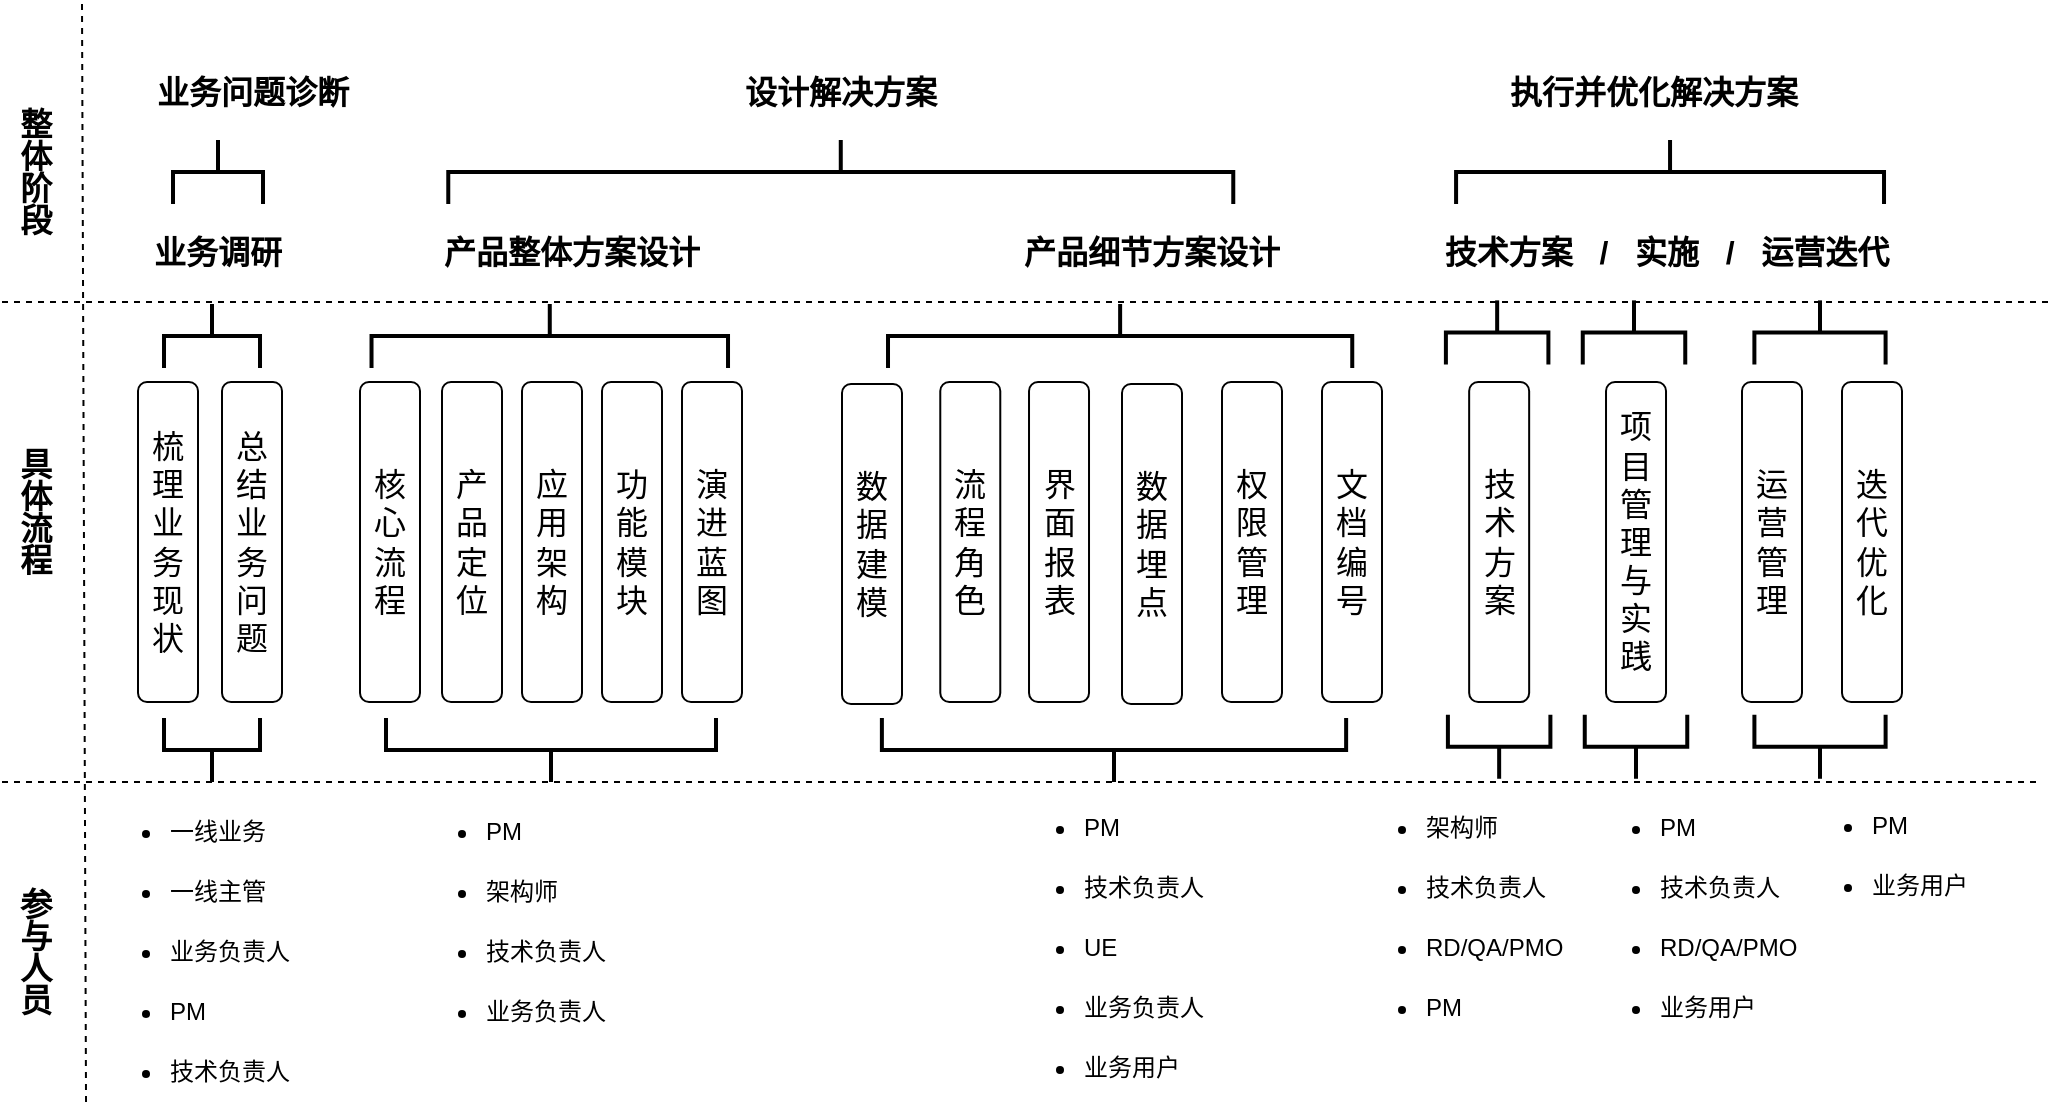 <mxfile version="24.7.17" pages="7">
  <diagram name="B端产品设计流程" id="-ttcXo5MLGGQJkm3zArC">
    <mxGraphModel dx="1134" dy="741" grid="1" gridSize="10" guides="1" tooltips="1" connect="1" arrows="1" fold="1" page="1" pageScale="1" pageWidth="827" pageHeight="1169" math="0" shadow="0">
      <root>
        <mxCell id="0" />
        <mxCell id="1" parent="0" />
        <mxCell id="v1Tnr26gygapmUk2C5af-1" value="" style="endArrow=none;dashed=1;html=1;rounded=0;" parent="1" edge="1">
          <mxGeometry width="50" height="50" relative="1" as="geometry">
            <mxPoint x="40" y="200" as="sourcePoint" />
            <mxPoint x="1063.714" y="200" as="targetPoint" />
          </mxGeometry>
        </mxCell>
        <mxCell id="v1Tnr26gygapmUk2C5af-2" value="" style="endArrow=none;dashed=1;html=1;rounded=0;exitX=0;exitY=1;exitDx=0;exitDy=0;" parent="1" edge="1" source="dmXPy57i9Wh9vm7Y5LQy-21">
          <mxGeometry width="50" height="50" relative="1" as="geometry">
            <mxPoint x="80" y="640" as="sourcePoint" />
            <mxPoint x="80" y="50" as="targetPoint" />
          </mxGeometry>
        </mxCell>
        <mxCell id="v1Tnr26gygapmUk2C5af-3" value="" style="endArrow=none;dashed=1;html=1;rounded=0;" parent="1" edge="1">
          <mxGeometry width="50" height="50" relative="1" as="geometry">
            <mxPoint x="40" y="440" as="sourcePoint" />
            <mxPoint x="1060" y="440" as="targetPoint" />
          </mxGeometry>
        </mxCell>
        <mxCell id="v1Tnr26gygapmUk2C5af-4" value="整体阶段" style="text;html=1;align=center;verticalAlign=middle;whiteSpace=wrap;rounded=0;textDirection=vertical-lr;fontStyle=1;fontSize=16;" parent="1" vertex="1">
          <mxGeometry x="40" y="100" width="30" height="70" as="geometry" />
        </mxCell>
        <mxCell id="v1Tnr26gygapmUk2C5af-5" value="具体流程" style="text;html=1;align=center;verticalAlign=middle;whiteSpace=wrap;rounded=0;textDirection=vertical-lr;fontStyle=1;fontSize=16;" parent="1" vertex="1">
          <mxGeometry x="40" y="270" width="30" height="70" as="geometry" />
        </mxCell>
        <mxCell id="v1Tnr26gygapmUk2C5af-6" value="参与人员" style="text;html=1;align=center;verticalAlign=middle;whiteSpace=wrap;rounded=0;textDirection=vertical-lr;fontStyle=1;fontSize=16;" parent="1" vertex="1">
          <mxGeometry x="40" y="490" width="30" height="70" as="geometry" />
        </mxCell>
        <mxCell id="v1Tnr26gygapmUk2C5af-8" value="业务调研" style="text;html=1;align=center;verticalAlign=middle;whiteSpace=wrap;rounded=0;fontSize=16;fontStyle=1" parent="1" vertex="1">
          <mxGeometry x="108" y="160" width="80" height="30" as="geometry" />
        </mxCell>
        <mxCell id="v1Tnr26gygapmUk2C5af-9" value="业务问题诊断" style="text;html=1;align=center;verticalAlign=middle;whiteSpace=wrap;rounded=0;fontSize=16;fontStyle=1" parent="1" vertex="1">
          <mxGeometry x="102.5" y="80" width="125" height="30" as="geometry" />
        </mxCell>
        <mxCell id="v1Tnr26gygapmUk2C5af-11" value="设计解决方案" style="text;html=1;align=center;verticalAlign=middle;whiteSpace=wrap;rounded=0;fontSize=16;fontStyle=1" parent="1" vertex="1">
          <mxGeometry x="396.89" y="80" width="125" height="30" as="geometry" />
        </mxCell>
        <mxCell id="v1Tnr26gygapmUk2C5af-12" value="产品整体方案设计" style="text;html=1;align=center;verticalAlign=middle;whiteSpace=wrap;rounded=0;fontSize=16;fontStyle=1" parent="1" vertex="1">
          <mxGeometry x="240" y="160" width="170" height="30" as="geometry" />
        </mxCell>
        <mxCell id="v1Tnr26gygapmUk2C5af-13" value="产品细节方案设计" style="text;html=1;align=center;verticalAlign=middle;whiteSpace=wrap;rounded=0;fontSize=16;fontStyle=1" parent="1" vertex="1">
          <mxGeometry x="530" y="160" width="170" height="30" as="geometry" />
        </mxCell>
        <mxCell id="v1Tnr26gygapmUk2C5af-14" value="" style="strokeWidth=2;html=1;shape=mxgraph.flowchart.annotation_2;align=left;labelPosition=right;pointerEvents=1;rotation=90;" parent="1" vertex="1">
          <mxGeometry x="129" y="193" width="32.01" height="48" as="geometry" />
        </mxCell>
        <mxCell id="v1Tnr26gygapmUk2C5af-15" value="梳理业务现状" style="rounded=1;whiteSpace=wrap;html=1;fontSize=16;" parent="1" vertex="1">
          <mxGeometry x="108" y="240" width="30" height="160" as="geometry" />
        </mxCell>
        <mxCell id="v1Tnr26gygapmUk2C5af-16" value="总结业务问题" style="rounded=1;whiteSpace=wrap;html=1;fontSize=16;" parent="1" vertex="1">
          <mxGeometry x="150" y="240" width="30" height="160" as="geometry" />
        </mxCell>
        <mxCell id="v1Tnr26gygapmUk2C5af-18" value="" style="strokeWidth=2;html=1;shape=mxgraph.flowchart.annotation_2;align=left;labelPosition=right;pointerEvents=1;rotation=90;" parent="1" vertex="1">
          <mxGeometry x="132" y="112.5" width="32.01" height="45" as="geometry" />
        </mxCell>
        <mxCell id="v1Tnr26gygapmUk2C5af-19" value="" style="strokeWidth=2;html=1;shape=mxgraph.flowchart.annotation_2;align=left;labelPosition=right;pointerEvents=1;rotation=90;" parent="1" vertex="1">
          <mxGeometry x="443.38" y="-61.25" width="32.01" height="392.5" as="geometry" />
        </mxCell>
        <mxCell id="v1Tnr26gygapmUk2C5af-20" value="" style="strokeWidth=2;html=1;shape=mxgraph.flowchart.annotation_2;align=left;labelPosition=right;pointerEvents=1;rotation=90;" parent="1" vertex="1">
          <mxGeometry x="297.88" y="127.88" width="32.01" height="178.25" as="geometry" />
        </mxCell>
        <mxCell id="v1Tnr26gygapmUk2C5af-22" value="核心流程" style="rounded=1;whiteSpace=wrap;html=1;fontSize=16;" parent="1" vertex="1">
          <mxGeometry x="219" y="240" width="30" height="160" as="geometry" />
        </mxCell>
        <mxCell id="v1Tnr26gygapmUk2C5af-23" value="产品定位" style="rounded=1;whiteSpace=wrap;html=1;fontSize=16;" parent="1" vertex="1">
          <mxGeometry x="260" y="240" width="30" height="160" as="geometry" />
        </mxCell>
        <mxCell id="v1Tnr26gygapmUk2C5af-24" value="应用架构" style="rounded=1;whiteSpace=wrap;html=1;fontSize=16;" parent="1" vertex="1">
          <mxGeometry x="300" y="240" width="30" height="160" as="geometry" />
        </mxCell>
        <mxCell id="v1Tnr26gygapmUk2C5af-25" value="功能模块" style="rounded=1;whiteSpace=wrap;html=1;fontSize=16;" parent="1" vertex="1">
          <mxGeometry x="340" y="240" width="30" height="160" as="geometry" />
        </mxCell>
        <mxCell id="v1Tnr26gygapmUk2C5af-26" value="演进蓝图" style="rounded=1;whiteSpace=wrap;html=1;fontSize=16;" parent="1" vertex="1">
          <mxGeometry x="380" y="240" width="30" height="160" as="geometry" />
        </mxCell>
        <mxCell id="v1Tnr26gygapmUk2C5af-27" value="" style="strokeWidth=2;html=1;shape=mxgraph.flowchart.annotation_2;align=left;labelPosition=right;pointerEvents=1;rotation=-90;" parent="1" vertex="1">
          <mxGeometry x="129" y="400" width="32.01" height="48" as="geometry" />
        </mxCell>
        <mxCell id="v1Tnr26gygapmUk2C5af-28" value="" style="strokeWidth=2;html=1;shape=mxgraph.flowchart.annotation_2;align=left;labelPosition=right;pointerEvents=1;rotation=-90;" parent="1" vertex="1">
          <mxGeometry x="298.5" y="341.5" width="32.01" height="165" as="geometry" />
        </mxCell>
        <mxCell id="v1Tnr26gygapmUk2C5af-29" value="" style="strokeWidth=2;html=1;shape=mxgraph.flowchart.annotation_2;align=left;labelPosition=right;pointerEvents=1;rotation=90;" parent="1" vertex="1">
          <mxGeometry x="583.06" y="100.94" width="32.01" height="232.12" as="geometry" />
        </mxCell>
        <mxCell id="v1Tnr26gygapmUk2C5af-30" value="数据建模" style="rounded=1;whiteSpace=wrap;html=1;fontSize=16;" parent="1" vertex="1">
          <mxGeometry x="460" y="241" width="30" height="160" as="geometry" />
        </mxCell>
        <mxCell id="v1Tnr26gygapmUk2C5af-31" value="流程角色" style="rounded=1;whiteSpace=wrap;html=1;fontSize=16;" parent="1" vertex="1">
          <mxGeometry x="509.14" y="240" width="30" height="160" as="geometry" />
        </mxCell>
        <mxCell id="v1Tnr26gygapmUk2C5af-32" value="界面报表" style="rounded=1;whiteSpace=wrap;html=1;fontSize=16;" parent="1" vertex="1">
          <mxGeometry x="553.51" y="240" width="30" height="160" as="geometry" />
        </mxCell>
        <mxCell id="v1Tnr26gygapmUk2C5af-33" value="数据埋点" style="rounded=1;whiteSpace=wrap;html=1;fontSize=16;" parent="1" vertex="1">
          <mxGeometry x="600" y="241" width="30" height="160" as="geometry" />
        </mxCell>
        <mxCell id="v1Tnr26gygapmUk2C5af-34" value="权限管理" style="rounded=1;whiteSpace=wrap;html=1;fontSize=16;" parent="1" vertex="1">
          <mxGeometry x="650" y="240" width="30" height="160" as="geometry" />
        </mxCell>
        <mxCell id="v1Tnr26gygapmUk2C5af-35" value="文档编号" style="rounded=1;whiteSpace=wrap;html=1;fontSize=16;" parent="1" vertex="1">
          <mxGeometry x="700" y="240" width="30" height="160" as="geometry" />
        </mxCell>
        <mxCell id="dmXPy57i9Wh9vm7Y5LQy-1" value="" style="strokeWidth=2;html=1;shape=mxgraph.flowchart.annotation_2;align=left;labelPosition=right;pointerEvents=1;rotation=90;" vertex="1" parent="1">
          <mxGeometry x="771.57" y="189.57" width="32.01" height="51.25" as="geometry" />
        </mxCell>
        <mxCell id="dmXPy57i9Wh9vm7Y5LQy-2" value="技术方案" style="rounded=1;whiteSpace=wrap;html=1;fontSize=16;" vertex="1" parent="1">
          <mxGeometry x="773.58" y="240" width="30" height="160" as="geometry" />
        </mxCell>
        <mxCell id="dmXPy57i9Wh9vm7Y5LQy-4" value="" style="strokeWidth=2;html=1;shape=mxgraph.flowchart.annotation_2;align=left;labelPosition=right;pointerEvents=1;rotation=90;" vertex="1" parent="1">
          <mxGeometry x="840" y="189.57" width="32.01" height="51.25" as="geometry" />
        </mxCell>
        <mxCell id="dmXPy57i9Wh9vm7Y5LQy-5" value="项目管理与实践" style="rounded=1;whiteSpace=wrap;html=1;fontSize=16;" vertex="1" parent="1">
          <mxGeometry x="842.01" y="240" width="30" height="160" as="geometry" />
        </mxCell>
        <mxCell id="dmXPy57i9Wh9vm7Y5LQy-6" value="" style="strokeWidth=2;html=1;shape=mxgraph.flowchart.annotation_2;align=left;labelPosition=right;pointerEvents=1;rotation=90;" vertex="1" parent="1">
          <mxGeometry x="932.99" y="182.39" width="32.01" height="65.6" as="geometry" />
        </mxCell>
        <mxCell id="dmXPy57i9Wh9vm7Y5LQy-7" value="运营管理" style="rounded=1;whiteSpace=wrap;html=1;fontSize=16;" vertex="1" parent="1">
          <mxGeometry x="910" y="240" width="30" height="160" as="geometry" />
        </mxCell>
        <mxCell id="dmXPy57i9Wh9vm7Y5LQy-8" value="迭代优化" style="rounded=1;whiteSpace=wrap;html=1;fontSize=16;" vertex="1" parent="1">
          <mxGeometry x="960" y="240" width="30" height="160" as="geometry" />
        </mxCell>
        <mxCell id="dmXPy57i9Wh9vm7Y5LQy-9" value="" style="strokeWidth=2;html=1;shape=mxgraph.flowchart.annotation_2;align=left;labelPosition=right;pointerEvents=1;rotation=-90;" vertex="1" parent="1">
          <mxGeometry x="580.0" y="307.94" width="32.01" height="232.12" as="geometry" />
        </mxCell>
        <mxCell id="dmXPy57i9Wh9vm7Y5LQy-10" value="" style="strokeWidth=2;html=1;shape=mxgraph.flowchart.annotation_2;align=left;labelPosition=right;pointerEvents=1;rotation=-90;" vertex="1" parent="1">
          <mxGeometry x="772.57" y="396.75" width="32.01" height="51.25" as="geometry" />
        </mxCell>
        <mxCell id="dmXPy57i9Wh9vm7Y5LQy-11" value="" style="strokeWidth=2;html=1;shape=mxgraph.flowchart.annotation_2;align=left;labelPosition=right;pointerEvents=1;rotation=-90;" vertex="1" parent="1">
          <mxGeometry x="841" y="396.75" width="32.01" height="51.25" as="geometry" />
        </mxCell>
        <mxCell id="dmXPy57i9Wh9vm7Y5LQy-12" value="" style="strokeWidth=2;html=1;shape=mxgraph.flowchart.annotation_2;align=left;labelPosition=right;pointerEvents=1;rotation=-90;" vertex="1" parent="1">
          <mxGeometry x="933.0" y="389.58" width="32.01" height="65.6" as="geometry" />
        </mxCell>
        <mxCell id="dmXPy57i9Wh9vm7Y5LQy-13" value="" style="strokeWidth=2;html=1;shape=mxgraph.flowchart.annotation_2;align=left;labelPosition=right;pointerEvents=1;rotation=90;" vertex="1" parent="1">
          <mxGeometry x="858.02" y="28.01" width="32.01" height="213.97" as="geometry" />
        </mxCell>
        <mxCell id="dmXPy57i9Wh9vm7Y5LQy-14" value="执行并优化解决方案" style="text;html=1;align=center;verticalAlign=middle;whiteSpace=wrap;rounded=0;fontSize=16;fontStyle=1" vertex="1" parent="1">
          <mxGeometry x="791.53" y="80" width="148.47" height="30" as="geometry" />
        </mxCell>
        <mxCell id="dmXPy57i9Wh9vm7Y5LQy-16" value="技术方案&amp;nbsp; &amp;nbsp;/&amp;nbsp; &amp;nbsp;实施&amp;nbsp; &amp;nbsp;/&amp;nbsp; &amp;nbsp;运营迭代" style="text;html=1;align=center;verticalAlign=middle;whiteSpace=wrap;rounded=0;fontSize=16;fontStyle=1" vertex="1" parent="1">
          <mxGeometry x="755.01" y="160" width="234.99" height="30" as="geometry" />
        </mxCell>
        <mxCell id="dmXPy57i9Wh9vm7Y5LQy-17" value="&lt;ul&gt;&lt;li&gt;一线业务&lt;/li&gt;&lt;/ul&gt;" style="text;html=1;align=left;verticalAlign=middle;whiteSpace=wrap;rounded=0;" vertex="1" parent="1">
          <mxGeometry x="82.01" y="450" width="105.99" height="30" as="geometry" />
        </mxCell>
        <mxCell id="dmXPy57i9Wh9vm7Y5LQy-18" value="&lt;ul&gt;&lt;li&gt;一线主管&lt;/li&gt;&lt;/ul&gt;" style="text;html=1;align=left;verticalAlign=middle;whiteSpace=wrap;rounded=0;" vertex="1" parent="1">
          <mxGeometry x="82.01" y="480" width="105.99" height="30" as="geometry" />
        </mxCell>
        <mxCell id="dmXPy57i9Wh9vm7Y5LQy-19" value="&lt;ul&gt;&lt;li&gt;业务负责人&lt;/li&gt;&lt;/ul&gt;" style="text;html=1;align=left;verticalAlign=middle;whiteSpace=wrap;rounded=0;" vertex="1" parent="1">
          <mxGeometry x="82.01" y="510" width="105.99" height="30" as="geometry" />
        </mxCell>
        <mxCell id="dmXPy57i9Wh9vm7Y5LQy-20" value="&lt;ul&gt;&lt;li&gt;PM&lt;/li&gt;&lt;/ul&gt;" style="text;html=1;align=left;verticalAlign=middle;whiteSpace=wrap;rounded=0;" vertex="1" parent="1">
          <mxGeometry x="82.01" y="540" width="105.99" height="30" as="geometry" />
        </mxCell>
        <mxCell id="dmXPy57i9Wh9vm7Y5LQy-21" value="&lt;ul&gt;&lt;li&gt;技术负责人&lt;/li&gt;&lt;/ul&gt;" style="text;html=1;align=left;verticalAlign=middle;whiteSpace=wrap;rounded=0;" vertex="1" parent="1">
          <mxGeometry x="82.01" y="570" width="105.99" height="30" as="geometry" />
        </mxCell>
        <mxCell id="dmXPy57i9Wh9vm7Y5LQy-22" value="&lt;ul&gt;&lt;li&gt;PM&lt;/li&gt;&lt;/ul&gt;" style="text;html=1;align=left;verticalAlign=middle;whiteSpace=wrap;rounded=0;" vertex="1" parent="1">
          <mxGeometry x="240" y="450" width="105.99" height="30" as="geometry" />
        </mxCell>
        <mxCell id="dmXPy57i9Wh9vm7Y5LQy-23" value="&lt;ul&gt;&lt;li&gt;架构师&lt;/li&gt;&lt;/ul&gt;" style="text;html=1;align=left;verticalAlign=middle;whiteSpace=wrap;rounded=0;" vertex="1" parent="1">
          <mxGeometry x="240" y="480" width="105.99" height="30" as="geometry" />
        </mxCell>
        <mxCell id="dmXPy57i9Wh9vm7Y5LQy-24" value="&lt;ul&gt;&lt;li&gt;技术负责人&lt;/li&gt;&lt;/ul&gt;" style="text;html=1;align=left;verticalAlign=middle;whiteSpace=wrap;rounded=0;" vertex="1" parent="1">
          <mxGeometry x="240" y="510" width="105.99" height="30" as="geometry" />
        </mxCell>
        <mxCell id="dmXPy57i9Wh9vm7Y5LQy-25" value="&lt;ul&gt;&lt;li&gt;业务负责人&lt;/li&gt;&lt;/ul&gt;" style="text;html=1;align=left;verticalAlign=middle;whiteSpace=wrap;rounded=0;" vertex="1" parent="1">
          <mxGeometry x="240" y="540" width="105.99" height="30" as="geometry" />
        </mxCell>
        <mxCell id="dmXPy57i9Wh9vm7Y5LQy-26" value="&lt;ul&gt;&lt;li&gt;PM&lt;/li&gt;&lt;/ul&gt;" style="text;html=1;align=left;verticalAlign=middle;whiteSpace=wrap;rounded=0;" vertex="1" parent="1">
          <mxGeometry x="539.14" y="448" width="105.99" height="30" as="geometry" />
        </mxCell>
        <mxCell id="dmXPy57i9Wh9vm7Y5LQy-27" value="&lt;ul&gt;&lt;li&gt;技术负责人&lt;/li&gt;&lt;/ul&gt;" style="text;html=1;align=left;verticalAlign=middle;whiteSpace=wrap;rounded=0;" vertex="1" parent="1">
          <mxGeometry x="539.14" y="478" width="105.99" height="30" as="geometry" />
        </mxCell>
        <mxCell id="dmXPy57i9Wh9vm7Y5LQy-28" value="&lt;ul&gt;&lt;li&gt;UE&lt;/li&gt;&lt;/ul&gt;" style="text;html=1;align=left;verticalAlign=middle;whiteSpace=wrap;rounded=0;" vertex="1" parent="1">
          <mxGeometry x="539.14" y="508" width="105.99" height="30" as="geometry" />
        </mxCell>
        <mxCell id="dmXPy57i9Wh9vm7Y5LQy-29" value="&lt;ul&gt;&lt;li&gt;业务负责人&lt;/li&gt;&lt;/ul&gt;" style="text;html=1;align=left;verticalAlign=middle;whiteSpace=wrap;rounded=0;" vertex="1" parent="1">
          <mxGeometry x="539.14" y="538" width="105.99" height="30" as="geometry" />
        </mxCell>
        <mxCell id="dmXPy57i9Wh9vm7Y5LQy-30" value="&lt;ul&gt;&lt;li&gt;业务用户&lt;/li&gt;&lt;/ul&gt;" style="text;html=1;align=left;verticalAlign=middle;whiteSpace=wrap;rounded=0;" vertex="1" parent="1">
          <mxGeometry x="539.14" y="568" width="105.99" height="30" as="geometry" />
        </mxCell>
        <mxCell id="dmXPy57i9Wh9vm7Y5LQy-31" value="&lt;ul&gt;&lt;li&gt;架构师&lt;/li&gt;&lt;/ul&gt;" style="text;html=1;align=left;verticalAlign=middle;whiteSpace=wrap;rounded=0;" vertex="1" parent="1">
          <mxGeometry x="710" y="448" width="105.99" height="30" as="geometry" />
        </mxCell>
        <mxCell id="dmXPy57i9Wh9vm7Y5LQy-32" value="&lt;ul&gt;&lt;li&gt;技术负责人&lt;/li&gt;&lt;/ul&gt;" style="text;html=1;align=left;verticalAlign=middle;whiteSpace=wrap;rounded=0;" vertex="1" parent="1">
          <mxGeometry x="710" y="478" width="105.99" height="30" as="geometry" />
        </mxCell>
        <mxCell id="dmXPy57i9Wh9vm7Y5LQy-33" value="&lt;ul&gt;&lt;li&gt;RD/QA/PMO&lt;/li&gt;&lt;/ul&gt;" style="text;html=1;align=left;verticalAlign=middle;whiteSpace=wrap;rounded=0;" vertex="1" parent="1">
          <mxGeometry x="710" y="508" width="105.99" height="30" as="geometry" />
        </mxCell>
        <mxCell id="dmXPy57i9Wh9vm7Y5LQy-34" value="&lt;ul&gt;&lt;li&gt;PM&lt;/li&gt;&lt;/ul&gt;" style="text;html=1;align=left;verticalAlign=middle;whiteSpace=wrap;rounded=0;" vertex="1" parent="1">
          <mxGeometry x="710" y="538" width="105.99" height="30" as="geometry" />
        </mxCell>
        <mxCell id="dmXPy57i9Wh9vm7Y5LQy-35" value="&lt;ul&gt;&lt;li&gt;PM&lt;/li&gt;&lt;/ul&gt;" style="text;html=1;align=left;verticalAlign=middle;whiteSpace=wrap;rounded=0;" vertex="1" parent="1">
          <mxGeometry x="827" y="448" width="105.99" height="30" as="geometry" />
        </mxCell>
        <mxCell id="dmXPy57i9Wh9vm7Y5LQy-36" value="&lt;ul&gt;&lt;li&gt;技术负责人&lt;/li&gt;&lt;/ul&gt;" style="text;html=1;align=left;verticalAlign=middle;whiteSpace=wrap;rounded=0;" vertex="1" parent="1">
          <mxGeometry x="827" y="478" width="105.99" height="30" as="geometry" />
        </mxCell>
        <mxCell id="dmXPy57i9Wh9vm7Y5LQy-37" value="&lt;ul&gt;&lt;li&gt;RD/QA/PMO&lt;/li&gt;&lt;/ul&gt;" style="text;html=1;align=left;verticalAlign=middle;whiteSpace=wrap;rounded=0;" vertex="1" parent="1">
          <mxGeometry x="827" y="508" width="105.99" height="30" as="geometry" />
        </mxCell>
        <mxCell id="dmXPy57i9Wh9vm7Y5LQy-38" value="&lt;ul&gt;&lt;li&gt;业务用户&lt;/li&gt;&lt;/ul&gt;" style="text;html=1;align=left;verticalAlign=middle;whiteSpace=wrap;rounded=0;" vertex="1" parent="1">
          <mxGeometry x="827" y="538" width="105.99" height="30" as="geometry" />
        </mxCell>
        <mxCell id="dmXPy57i9Wh9vm7Y5LQy-39" value="&lt;ul&gt;&lt;li&gt;PM&lt;/li&gt;&lt;/ul&gt;" style="text;html=1;align=left;verticalAlign=middle;whiteSpace=wrap;rounded=0;" vertex="1" parent="1">
          <mxGeometry x="932.99" y="446.5" width="105.99" height="30" as="geometry" />
        </mxCell>
        <mxCell id="dmXPy57i9Wh9vm7Y5LQy-40" value="&lt;ul&gt;&lt;li&gt;业务用户&lt;/li&gt;&lt;/ul&gt;" style="text;html=1;align=left;verticalAlign=middle;whiteSpace=wrap;rounded=0;" vertex="1" parent="1">
          <mxGeometry x="932.99" y="476.5" width="105.99" height="30" as="geometry" />
        </mxCell>
      </root>
    </mxGraphModel>
  </diagram>
  <diagram id="FevBL7CnXmgxiMmzXY1W" name="业务调研示例-手工模式">
    <mxGraphModel dx="993" dy="1818" grid="1" gridSize="10" guides="1" tooltips="1" connect="1" arrows="1" fold="1" page="1" pageScale="1" pageWidth="827" pageHeight="1169" math="0" shadow="0">
      <root>
        <mxCell id="0" />
        <mxCell id="1" parent="0" />
        <mxCell id="PPz21u3cp9W0feoR--M8-1" value="&lt;span style=&quot;color: rgb(25, 27, 31); font-family: -apple-system, BlinkMacSystemFont, &amp;quot;Helvetica Neue&amp;quot;, &amp;quot;PingFang SC&amp;quot;, &amp;quot;Microsoft YaHei&amp;quot;, &amp;quot;Source Han Sans SC&amp;quot;, &amp;quot;Noto Sans CJK SC&amp;quot;, &amp;quot;WenQuanYi Micro Hei&amp;quot;, sans-serif; background-color: rgb(255, 255, 255);&quot;&gt;&lt;font style=&quot;font-size: 12px;&quot;&gt;B端产品需要满足企业或组织的业务需求，不能凭空想象。&lt;/font&gt;&lt;/span&gt;&lt;div&gt;&lt;p style=&quot;margin: 1.4em 0px; color: rgb(25, 27, 31); font-family: -apple-system, BlinkMacSystemFont, &amp;quot;Helvetica Neue&amp;quot;, &amp;quot;PingFang SC&amp;quot;, &amp;quot;Microsoft YaHei&amp;quot;, &amp;quot;Source Han Sans SC&amp;quot;, &amp;quot;Noto Sans CJK SC&amp;quot;, &amp;quot;WenQuanYi Micro Hei&amp;quot;, sans-serif; background-color: rgb(255, 255, 255);&quot; data-pid=&quot;-uML7lsG&quot;&gt;&lt;font style=&quot;font-size: 12px;&quot;&gt;业务调研有两个重要目的，一是梳理业务现状，二是总结业务问题。&lt;/font&gt;&lt;/p&gt;&lt;p style=&quot;margin: 1.4em 0px; color: rgb(25, 27, 31); font-family: -apple-system, BlinkMacSystemFont, &amp;quot;Helvetica Neue&amp;quot;, &amp;quot;PingFang SC&amp;quot;, &amp;quot;Microsoft YaHei&amp;quot;, &amp;quot;Source Han Sans SC&amp;quot;, &amp;quot;Noto Sans CJK SC&amp;quot;, &amp;quot;WenQuanYi Micro Hei&amp;quot;, sans-serif; background-color: rgb(255, 255, 255);&quot; data-pid=&quot;KCsMScIt&quot;&gt;&lt;font style=&quot;font-size: 12px;&quot;&gt;调研对象一般包括业务高管、业务经理、一线业务人员、合作伙伴高管、合作伙伴经理、合作伙伴一线人员等。从高级别人员开始访谈工作，按照从概览到局部、从全局到细节的顺序研究业务，更容易把握整体调研工作的脉络和节奏。&lt;/font&gt;&lt;/p&gt;&lt;p style=&quot;margin: 1.4em 0px; color: rgb(25, 27, 31); font-family: -apple-system, BlinkMacSystemFont, &amp;quot;Helvetica Neue&amp;quot;, &amp;quot;PingFang SC&amp;quot;, &amp;quot;Microsoft YaHei&amp;quot;, &amp;quot;Source Han Sans SC&amp;quot;, &amp;quot;Noto Sans CJK SC&amp;quot;, &amp;quot;WenQuanYi Micro Hei&amp;quot;, sans-serif; background-color: rgb(255, 255, 255);&quot; data-pid=&quot;lepemMmQ&quot;&gt;&lt;font style=&quot;font-size: 12px;&quot;&gt;针对高管，可以了解业务战略定位、战略目标等信息；针对经理或负责人，可以了解业务的管理思路、经营思路等信息；对于一线业务人员，可以获取作业过程、操作细节等信息。&lt;/font&gt;&lt;/p&gt;&lt;p style=&quot;margin: 1.4em 0px; color: rgb(25, 27, 31); font-family: -apple-system, BlinkMacSystemFont, &amp;quot;Helvetica Neue&amp;quot;, &amp;quot;PingFang SC&amp;quot;, &amp;quot;Microsoft YaHei&amp;quot;, &amp;quot;Source Han Sans SC&amp;quot;, &amp;quot;Noto Sans CJK SC&amp;quot;, &amp;quot;WenQuanYi Micro Hei&amp;quot;, sans-serif; background-color: rgb(255, 255, 255);&quot; data-pid=&quot;tcrMrepc&quot;&gt;&lt;font style=&quot;font-size: 12px;&quot;&gt;经过全面访谈的调研，可以绘制出目前业务的流程，总结出业务问题，并思考解决方案及优先级（将业务主流程优化确定为高优诉求，将小众功能、风控功能列为低优诉求）。&lt;/font&gt;&lt;/p&gt;&lt;/div&gt;" style="text;html=1;align=left;verticalAlign=middle;whiteSpace=wrap;rounded=0;" vertex="1" parent="1">
          <mxGeometry x="40" y="-120" width="730" height="210" as="geometry" />
        </mxCell>
        <mxCell id="PPz21u3cp9W0feoR--M8-2" value="&lt;font style=&quot;font-size: 16px;&quot;&gt;《分销业务流程图 - 手工模式》&amp;nbsp;&lt;/font&gt;" style="rounded=0;whiteSpace=wrap;html=1;align=left;fontSize=16;" vertex="1" parent="1">
          <mxGeometry x="40" y="130" width="680" height="40" as="geometry" />
        </mxCell>
        <mxCell id="PPz21u3cp9W0feoR--M8-3" value="&lt;font style=&quot;font-size: 16px;&quot;&gt;线下手工处理&lt;/font&gt;" style="rounded=0;whiteSpace=wrap;html=1;fontSize=16;textDirection=vertical-lr;" vertex="1" parent="1">
          <mxGeometry x="40" y="170" width="40" height="270" as="geometry" />
        </mxCell>
        <mxCell id="PPz21u3cp9W0feoR--M8-4" value="&lt;font style=&quot;font-size: 16px;&quot;&gt;销售&lt;/font&gt;" style="rounded=0;whiteSpace=wrap;html=1;fontSize=16;" vertex="1" parent="1">
          <mxGeometry x="80" y="170" width="160" height="30" as="geometry" />
        </mxCell>
        <mxCell id="PPz21u3cp9W0feoR--M8-6" value="客户" style="rounded=0;whiteSpace=wrap;html=1;fontSize=16;" vertex="1" parent="1">
          <mxGeometry x="240" y="170" width="160" height="30" as="geometry" />
        </mxCell>
        <mxCell id="PPz21u3cp9W0feoR--M8-7" value="&lt;font style=&quot;font-size: 16px;&quot;&gt;运营&lt;/font&gt;" style="rounded=0;whiteSpace=wrap;html=1;fontSize=16;" vertex="1" parent="1">
          <mxGeometry x="400" y="170" width="160" height="30" as="geometry" />
        </mxCell>
        <mxCell id="PPz21u3cp9W0feoR--M8-8" value="&lt;font style=&quot;font-size: 16px;&quot;&gt;仓配&lt;/font&gt;" style="rounded=0;whiteSpace=wrap;html=1;fontSize=16;" vertex="1" parent="1">
          <mxGeometry x="560" y="170" width="160" height="30" as="geometry" />
        </mxCell>
        <mxCell id="PPz21u3cp9W0feoR--M8-16" style="edgeStyle=orthogonalEdgeStyle;rounded=0;orthogonalLoop=1;jettySize=auto;html=1;entryX=0;entryY=0.5;entryDx=0;entryDy=0;" edge="1" parent="1" source="PPz21u3cp9W0feoR--M8-9" target="PPz21u3cp9W0feoR--M8-11">
          <mxGeometry relative="1" as="geometry" />
        </mxCell>
        <mxCell id="PPz21u3cp9W0feoR--M8-9" value="签订合同&lt;div&gt;提交审核&lt;/div&gt;" style="shape=hexagon;perimeter=hexagonPerimeter2;whiteSpace=wrap;html=1;fixedSize=1;fontSize=16;" vertex="1" parent="1">
          <mxGeometry x="100" y="220" width="110" height="60" as="geometry" />
        </mxCell>
        <mxCell id="PPz21u3cp9W0feoR--M8-18" style="edgeStyle=orthogonalEdgeStyle;rounded=0;orthogonalLoop=1;jettySize=auto;html=1;exitX=0.5;exitY=1;exitDx=0;exitDy=0;entryX=1;entryY=0.5;entryDx=0;entryDy=0;" edge="1" parent="1" source="PPz21u3cp9W0feoR--M8-11" target="PPz21u3cp9W0feoR--M8-17">
          <mxGeometry relative="1" as="geometry" />
        </mxCell>
        <mxCell id="PPz21u3cp9W0feoR--M8-11" value="审核" style="rounded=0;whiteSpace=wrap;html=1;fontSize=16;" vertex="1" parent="1">
          <mxGeometry x="430" y="220" width="100" height="60" as="geometry" />
        </mxCell>
        <mxCell id="PPz21u3cp9W0feoR--M8-12" value="" style="endArrow=none;html=1;rounded=0;entryX=0;entryY=1;entryDx=0;entryDy=0;" edge="1" parent="1" target="PPz21u3cp9W0feoR--M8-6">
          <mxGeometry width="50" height="50" relative="1" as="geometry">
            <mxPoint x="240" y="720" as="sourcePoint" />
            <mxPoint x="290" y="250" as="targetPoint" />
          </mxGeometry>
        </mxCell>
        <mxCell id="PPz21u3cp9W0feoR--M8-13" value="" style="endArrow=none;html=1;rounded=0;entryX=0;entryY=1;entryDx=0;entryDy=0;" edge="1" parent="1">
          <mxGeometry width="50" height="50" relative="1" as="geometry">
            <mxPoint x="400" y="720" as="sourcePoint" />
            <mxPoint x="400" y="200" as="targetPoint" />
          </mxGeometry>
        </mxCell>
        <mxCell id="PPz21u3cp9W0feoR--M8-14" value="" style="endArrow=none;html=1;rounded=0;entryX=0;entryY=1;entryDx=0;entryDy=0;" edge="1" parent="1">
          <mxGeometry width="50" height="50" relative="1" as="geometry">
            <mxPoint x="560" y="720" as="sourcePoint" />
            <mxPoint x="560" y="200" as="targetPoint" />
          </mxGeometry>
        </mxCell>
        <mxCell id="PPz21u3cp9W0feoR--M8-15" value="" style="endArrow=none;html=1;rounded=0;entryX=0;entryY=1;entryDx=0;entryDy=0;" edge="1" parent="1">
          <mxGeometry width="50" height="50" relative="1" as="geometry">
            <mxPoint x="720" y="720" as="sourcePoint" />
            <mxPoint x="720" y="200" as="targetPoint" />
          </mxGeometry>
        </mxCell>
        <mxCell id="PPz21u3cp9W0feoR--M8-59" style="edgeStyle=orthogonalEdgeStyle;rounded=0;orthogonalLoop=1;jettySize=auto;html=1;entryX=0;entryY=0.5;entryDx=0;entryDy=0;exitX=0.5;exitY=1;exitDx=0;exitDy=0;" edge="1" parent="1" source="PPz21u3cp9W0feoR--M8-17" target="PPz21u3cp9W0feoR--M8-19">
          <mxGeometry relative="1" as="geometry" />
        </mxCell>
        <mxCell id="PPz21u3cp9W0feoR--M8-17" value="提交订单&lt;div&gt;(电话、邮件)&lt;/div&gt;" style="rounded=0;whiteSpace=wrap;html=1;fontSize=16;" vertex="1" parent="1">
          <mxGeometry x="270" y="280" width="100" height="60" as="geometry" />
        </mxCell>
        <mxCell id="PPz21u3cp9W0feoR--M8-60" style="edgeStyle=orthogonalEdgeStyle;rounded=0;orthogonalLoop=1;jettySize=auto;html=1;entryX=0.5;entryY=0;entryDx=0;entryDy=0;" edge="1" parent="1" source="PPz21u3cp9W0feoR--M8-19" target="PPz21u3cp9W0feoR--M8-22">
          <mxGeometry relative="1" as="geometry" />
        </mxCell>
        <mxCell id="PPz21u3cp9W0feoR--M8-19" value="核实账期&lt;div&gt;计算价格&lt;/div&gt;" style="rounded=0;whiteSpace=wrap;html=1;fontSize=16;" vertex="1" parent="1">
          <mxGeometry x="430" y="340" width="100" height="60" as="geometry" />
        </mxCell>
        <mxCell id="PPz21u3cp9W0feoR--M8-20" value="" style="endArrow=none;dashed=1;html=1;rounded=0;exitX=1;exitY=1;exitDx=0;exitDy=0;" edge="1" parent="1" source="PPz21u3cp9W0feoR--M8-3">
          <mxGeometry width="50" height="50" relative="1" as="geometry">
            <mxPoint x="380" y="430" as="sourcePoint" />
            <mxPoint x="720" y="440" as="targetPoint" />
          </mxGeometry>
        </mxCell>
        <mxCell id="PPz21u3cp9W0feoR--M8-21" value="&lt;font style=&quot;font-size: 16px;&quot;&gt;订单系统&lt;/font&gt;" style="rounded=0;whiteSpace=wrap;html=1;fontSize=16;textDirection=vertical-lr;" vertex="1" parent="1">
          <mxGeometry x="40" y="440" width="40" height="120" as="geometry" />
        </mxCell>
        <mxCell id="PPz21u3cp9W0feoR--M8-24" style="edgeStyle=orthogonalEdgeStyle;rounded=0;orthogonalLoop=1;jettySize=auto;html=1;entryX=0;entryY=0.5;entryDx=0;entryDy=0;exitX=0.5;exitY=1;exitDx=0;exitDy=0;" edge="1" parent="1" source="PPz21u3cp9W0feoR--M8-22" target="PPz21u3cp9W0feoR--M8-23">
          <mxGeometry relative="1" as="geometry" />
        </mxCell>
        <mxCell id="PPz21u3cp9W0feoR--M8-22" value="提交订单" style="rounded=0;whiteSpace=wrap;html=1;fontSize=16;" vertex="1" parent="1">
          <mxGeometry x="430" y="460" width="100" height="60" as="geometry" />
        </mxCell>
        <mxCell id="PPz21u3cp9W0feoR--M8-23" value="生产配送" style="rounded=1;whiteSpace=wrap;html=1;fontSize=16;arcSize=50;" vertex="1" parent="1">
          <mxGeometry x="580" y="570" width="120" height="60" as="geometry" />
        </mxCell>
        <mxCell id="PPz21u3cp9W0feoR--M8-25" value="&lt;font style=&quot;font-size: 16px;&quot;&gt;其他系统&lt;/font&gt;" style="rounded=0;whiteSpace=wrap;html=1;fontSize=16;textDirection=vertical-lr;" vertex="1" parent="1">
          <mxGeometry x="40" y="560" width="40" height="120" as="geometry" />
        </mxCell>
        <mxCell id="PPz21u3cp9W0feoR--M8-26" value="" style="endArrow=none;dashed=1;html=1;rounded=0;exitX=1;exitY=1;exitDx=0;exitDy=0;" edge="1" parent="1">
          <mxGeometry width="50" height="50" relative="1" as="geometry">
            <mxPoint x="80" y="560" as="sourcePoint" />
            <mxPoint x="720" y="560" as="targetPoint" />
          </mxGeometry>
        </mxCell>
        <mxCell id="PPz21u3cp9W0feoR--M8-27" value="" style="endArrow=none;dashed=1;html=1;rounded=0;exitX=1;exitY=1;exitDx=0;exitDy=0;" edge="1" parent="1">
          <mxGeometry width="50" height="50" relative="1" as="geometry">
            <mxPoint x="80" y="680" as="sourcePoint" />
            <mxPoint x="720" y="680" as="targetPoint" />
          </mxGeometry>
        </mxCell>
        <mxCell id="PPz21u3cp9W0feoR--M8-28" value="" style="endArrow=none;html=1;rounded=0;" edge="1" parent="1">
          <mxGeometry width="50" height="50" relative="1" as="geometry">
            <mxPoint x="40" y="720" as="sourcePoint" />
            <mxPoint x="720" y="720" as="targetPoint" />
          </mxGeometry>
        </mxCell>
        <mxCell id="PPz21u3cp9W0feoR--M8-29" value="" style="endArrow=none;html=1;rounded=0;entryX=0;entryY=1;entryDx=0;entryDy=0;" edge="1" parent="1" target="PPz21u3cp9W0feoR--M8-25">
          <mxGeometry width="50" height="50" relative="1" as="geometry">
            <mxPoint x="40" y="720" as="sourcePoint" />
            <mxPoint x="60" y="730" as="targetPoint" />
          </mxGeometry>
        </mxCell>
        <mxCell id="PPz21u3cp9W0feoR--M8-30" value="" style="endArrow=none;html=1;rounded=0;entryX=0;entryY=1;entryDx=0;entryDy=0;" edge="1" parent="1">
          <mxGeometry width="50" height="50" relative="1" as="geometry">
            <mxPoint x="80" y="720" as="sourcePoint" />
            <mxPoint x="80" y="680" as="targetPoint" />
          </mxGeometry>
        </mxCell>
        <mxCell id="PPz21u3cp9W0feoR--M8-31" value="&lt;font color=&quot;#191b1f&quot; face=&quot;-apple-system, BlinkMacSystemFont, Helvetica Neue, PingFang SC, Microsoft YaHei, Source Han Sans SC, Noto Sans CJK SC, WenQuanYi Micro Hei, sans-serif&quot; style=&quot;font-size: 16px;&quot;&gt;&lt;span style=&quot;background-color: rgb(255, 255, 255); font-size: 16px;&quot;&gt;产品整体方案设计：&lt;/span&gt;&lt;/font&gt;&lt;span style=&quot;color: rgb(25, 27, 31); font-family: -apple-system, BlinkMacSystemFont, &amp;quot;Helvetica Neue&amp;quot;, &amp;quot;PingFang SC&amp;quot;, &amp;quot;Microsoft YaHei&amp;quot;, &amp;quot;Source Han Sans SC&amp;quot;, &amp;quot;Noto Sans CJK SC&amp;quot;, &amp;quot;WenQuanYi Micro Hei&amp;quot;, sans-serif; font-size: 16px; background-color: rgb(255, 255, 255);&quot;&gt;B端产品的整体方案设计需要遵循自顶向下的设计思路，可以依次设计核心业务流程、产品定位、应用架构、功能模块、演进蓝图，从抽象到具体，逐步勾勒出B端产品的轮廓。这些是后续细节设计的指导性方针，是细化设计的基础。&lt;/span&gt;" style="text;html=1;align=left;verticalAlign=middle;whiteSpace=wrap;rounded=0;fontSize=16;" vertex="1" parent="1">
          <mxGeometry x="40" y="760" width="730" height="80" as="geometry" />
        </mxCell>
        <mxCell id="PPz21u3cp9W0feoR--M8-32" value="&lt;font style=&quot;font-size: 16px;&quot;&gt;《分销业务流程图 - 基于分销系统》&amp;nbsp;&lt;/font&gt;" style="rounded=0;whiteSpace=wrap;html=1;align=left;fontSize=16;" vertex="1" parent="1">
          <mxGeometry x="38.75" y="880" width="680" height="40" as="geometry" />
        </mxCell>
        <mxCell id="PPz21u3cp9W0feoR--M8-33" value="&lt;font style=&quot;font-size: 16px;&quot;&gt;线下手工处理&lt;/font&gt;" style="rounded=0;whiteSpace=wrap;html=1;fontSize=16;textDirection=vertical-lr;" vertex="1" parent="1">
          <mxGeometry x="38.75" y="920" width="40" height="160" as="geometry" />
        </mxCell>
        <mxCell id="PPz21u3cp9W0feoR--M8-34" value="&lt;font style=&quot;font-size: 16px;&quot;&gt;销售&lt;/font&gt;" style="rounded=0;whiteSpace=wrap;html=1;fontSize=16;" vertex="1" parent="1">
          <mxGeometry x="78.75" y="920" width="160" height="30" as="geometry" />
        </mxCell>
        <mxCell id="PPz21u3cp9W0feoR--M8-35" value="客户" style="rounded=0;whiteSpace=wrap;html=1;fontSize=16;" vertex="1" parent="1">
          <mxGeometry x="238.75" y="920" width="160" height="30" as="geometry" />
        </mxCell>
        <mxCell id="PPz21u3cp9W0feoR--M8-36" value="&lt;font style=&quot;font-size: 16px;&quot;&gt;运营&lt;/font&gt;" style="rounded=0;whiteSpace=wrap;html=1;fontSize=16;" vertex="1" parent="1">
          <mxGeometry x="398.75" y="920" width="160" height="30" as="geometry" />
        </mxCell>
        <mxCell id="PPz21u3cp9W0feoR--M8-37" value="&lt;font style=&quot;font-size: 16px;&quot;&gt;仓配&lt;/font&gt;" style="rounded=0;whiteSpace=wrap;html=1;fontSize=16;" vertex="1" parent="1">
          <mxGeometry x="558.75" y="920" width="160" height="30" as="geometry" />
        </mxCell>
        <mxCell id="PPz21u3cp9W0feoR--M8-38" style="edgeStyle=orthogonalEdgeStyle;rounded=0;orthogonalLoop=1;jettySize=auto;html=1;entryX=0;entryY=0.5;entryDx=0;entryDy=0;" edge="1" parent="1" source="PPz21u3cp9W0feoR--M8-39" target="PPz21u3cp9W0feoR--M8-41">
          <mxGeometry relative="1" as="geometry" />
        </mxCell>
        <mxCell id="PPz21u3cp9W0feoR--M8-39" value="签订合同&lt;div&gt;提交审核&lt;/div&gt;" style="shape=hexagon;perimeter=hexagonPerimeter2;whiteSpace=wrap;html=1;fixedSize=1;fontSize=16;" vertex="1" parent="1">
          <mxGeometry x="98.75" y="970" width="110" height="60" as="geometry" />
        </mxCell>
        <mxCell id="PPz21u3cp9W0feoR--M8-71" style="edgeStyle=orthogonalEdgeStyle;rounded=0;orthogonalLoop=1;jettySize=auto;html=1;entryX=0.5;entryY=0;entryDx=0;entryDy=0;" edge="1" parent="1" source="PPz21u3cp9W0feoR--M8-41" target="PPz21u3cp9W0feoR--M8-61">
          <mxGeometry relative="1" as="geometry" />
        </mxCell>
        <mxCell id="PPz21u3cp9W0feoR--M8-41" value="审核" style="rounded=0;whiteSpace=wrap;html=1;fontSize=16;" vertex="1" parent="1">
          <mxGeometry x="428.75" y="970" width="100" height="60" as="geometry" />
        </mxCell>
        <mxCell id="PPz21u3cp9W0feoR--M8-42" value="" style="endArrow=none;html=1;rounded=0;entryX=0;entryY=1;entryDx=0;entryDy=0;" edge="1" parent="1" target="PPz21u3cp9W0feoR--M8-35">
          <mxGeometry width="50" height="50" relative="1" as="geometry">
            <mxPoint x="239" y="1558" as="sourcePoint" />
            <mxPoint x="288.75" y="1000" as="targetPoint" />
          </mxGeometry>
        </mxCell>
        <mxCell id="PPz21u3cp9W0feoR--M8-43" value="" style="endArrow=none;html=1;rounded=0;entryX=0;entryY=1;entryDx=0;entryDy=0;" edge="1" parent="1">
          <mxGeometry width="50" height="50" relative="1" as="geometry">
            <mxPoint x="400" y="1558" as="sourcePoint" />
            <mxPoint x="398.75" y="950" as="targetPoint" />
          </mxGeometry>
        </mxCell>
        <mxCell id="PPz21u3cp9W0feoR--M8-44" value="" style="endArrow=none;html=1;rounded=0;entryX=0;entryY=1;entryDx=0;entryDy=0;" edge="1" parent="1">
          <mxGeometry width="50" height="50" relative="1" as="geometry">
            <mxPoint x="559" y="1558" as="sourcePoint" />
            <mxPoint x="558.75" y="950" as="targetPoint" />
          </mxGeometry>
        </mxCell>
        <mxCell id="PPz21u3cp9W0feoR--M8-45" value="" style="endArrow=none;html=1;rounded=0;entryX=0;entryY=1;entryDx=0;entryDy=0;" edge="1" parent="1">
          <mxGeometry width="50" height="50" relative="1" as="geometry">
            <mxPoint x="719" y="1558" as="sourcePoint" />
            <mxPoint x="718.75" y="950" as="targetPoint" />
          </mxGeometry>
        </mxCell>
        <mxCell id="PPz21u3cp9W0feoR--M8-49" value="&lt;font style=&quot;font-size: 16px;&quot;&gt;分销系统&lt;/font&gt;" style="rounded=0;whiteSpace=wrap;html=1;fontSize=16;textDirection=vertical-lr;" vertex="1" parent="1">
          <mxGeometry x="38.75" y="1080" width="40" height="320" as="geometry" />
        </mxCell>
        <mxCell id="PPz21u3cp9W0feoR--M8-68" style="edgeStyle=orthogonalEdgeStyle;rounded=0;orthogonalLoop=1;jettySize=auto;html=1;exitX=0.5;exitY=1;exitDx=0;exitDy=0;entryX=0.5;entryY=0;entryDx=0;entryDy=0;" edge="1" parent="1" source="PPz21u3cp9W0feoR--M8-51" target="PPz21u3cp9W0feoR--M8-65">
          <mxGeometry relative="1" as="geometry" />
        </mxCell>
        <mxCell id="PPz21u3cp9W0feoR--M8-51" value="维护价格系数表" style="rounded=0;whiteSpace=wrap;html=1;fontSize=16;" vertex="1" parent="1">
          <mxGeometry x="430" y="1210" width="100" height="60" as="geometry" />
        </mxCell>
        <mxCell id="PPz21u3cp9W0feoR--M8-52" value="生产配送" style="rounded=1;whiteSpace=wrap;html=1;fontSize=16;arcSize=50;" vertex="1" parent="1">
          <mxGeometry x="578.75" y="1429" width="120" height="60" as="geometry" />
        </mxCell>
        <mxCell id="PPz21u3cp9W0feoR--M8-53" value="&lt;font style=&quot;font-size: 16px;&quot;&gt;其他系统&lt;/font&gt;" style="rounded=0;whiteSpace=wrap;html=1;fontSize=16;textDirection=vertical-lr;" vertex="1" parent="1">
          <mxGeometry x="38.75" y="1399" width="40" height="120" as="geometry" />
        </mxCell>
        <mxCell id="PPz21u3cp9W0feoR--M8-55" value="" style="endArrow=none;dashed=1;html=1;rounded=0;exitX=1;exitY=1;exitDx=0;exitDy=0;" edge="1" parent="1">
          <mxGeometry width="50" height="50" relative="1" as="geometry">
            <mxPoint x="80" y="1400" as="sourcePoint" />
            <mxPoint x="720" y="1400" as="targetPoint" />
          </mxGeometry>
        </mxCell>
        <mxCell id="PPz21u3cp9W0feoR--M8-56" value="" style="endArrow=none;html=1;rounded=0;" edge="1" parent="1">
          <mxGeometry width="50" height="50" relative="1" as="geometry">
            <mxPoint x="38.75" y="1557" as="sourcePoint" />
            <mxPoint x="718.75" y="1557" as="targetPoint" />
          </mxGeometry>
        </mxCell>
        <mxCell id="PPz21u3cp9W0feoR--M8-57" value="" style="endArrow=none;html=1;rounded=0;entryX=0;entryY=1;entryDx=0;entryDy=0;" edge="1" parent="1" target="PPz21u3cp9W0feoR--M8-53">
          <mxGeometry width="50" height="50" relative="1" as="geometry">
            <mxPoint x="38.75" y="1556" as="sourcePoint" />
            <mxPoint x="58.75" y="1566" as="targetPoint" />
          </mxGeometry>
        </mxCell>
        <mxCell id="PPz21u3cp9W0feoR--M8-58" value="" style="endArrow=none;html=1;rounded=0;entryX=0;entryY=1;entryDx=0;entryDy=0;" edge="1" parent="1">
          <mxGeometry width="50" height="50" relative="1" as="geometry">
            <mxPoint x="78.75" y="1556" as="sourcePoint" />
            <mxPoint x="78.75" y="1516" as="targetPoint" />
          </mxGeometry>
        </mxCell>
        <mxCell id="PPz21u3cp9W0feoR--M8-66" style="edgeStyle=orthogonalEdgeStyle;rounded=0;orthogonalLoop=1;jettySize=auto;html=1;entryX=0.5;entryY=0;entryDx=0;entryDy=0;" edge="1" parent="1" source="PPz21u3cp9W0feoR--M8-61" target="PPz21u3cp9W0feoR--M8-64">
          <mxGeometry relative="1" as="geometry" />
        </mxCell>
        <mxCell id="PPz21u3cp9W0feoR--M8-61" value="创建客户账号" style="rounded=0;whiteSpace=wrap;html=1;fontSize=16;" vertex="1" parent="1">
          <mxGeometry x="428.75" y="1100" width="100" height="60" as="geometry" />
        </mxCell>
        <mxCell id="PPz21u3cp9W0feoR--M8-63" value="" style="endArrow=none;dashed=1;html=1;rounded=0;exitX=1;exitY=1;exitDx=0;exitDy=0;" edge="1" parent="1">
          <mxGeometry width="50" height="50" relative="1" as="geometry">
            <mxPoint x="80" y="1080" as="sourcePoint" />
            <mxPoint x="720" y="1080" as="targetPoint" />
          </mxGeometry>
        </mxCell>
        <mxCell id="PPz21u3cp9W0feoR--M8-67" style="edgeStyle=orthogonalEdgeStyle;rounded=0;orthogonalLoop=1;jettySize=auto;html=1;exitX=1;exitY=0.5;exitDx=0;exitDy=0;entryX=0;entryY=0.5;entryDx=0;entryDy=0;" edge="1" parent="1" source="PPz21u3cp9W0feoR--M8-64" target="PPz21u3cp9W0feoR--M8-51">
          <mxGeometry relative="1" as="geometry" />
        </mxCell>
        <mxCell id="PPz21u3cp9W0feoR--M8-64" value="维护门店和子账号" style="rounded=0;whiteSpace=wrap;html=1;fontSize=16;" vertex="1" parent="1">
          <mxGeometry x="270" y="1210" width="100" height="60" as="geometry" />
        </mxCell>
        <mxCell id="PPz21u3cp9W0feoR--M8-69" style="edgeStyle=orthogonalEdgeStyle;rounded=0;orthogonalLoop=1;jettySize=auto;html=1;entryX=0;entryY=0.5;entryDx=0;entryDy=0;exitX=0.5;exitY=1;exitDx=0;exitDy=0;" edge="1" parent="1" source="PPz21u3cp9W0feoR--M8-65" target="PPz21u3cp9W0feoR--M8-52">
          <mxGeometry relative="1" as="geometry" />
        </mxCell>
        <mxCell id="PPz21u3cp9W0feoR--M8-65" value="提交订单" style="rounded=0;whiteSpace=wrap;html=1;fontSize=16;" vertex="1" parent="1">
          <mxGeometry x="270" y="1310" width="100" height="60" as="geometry" />
        </mxCell>
        <mxCell id="PPz21u3cp9W0feoR--M8-70" value="" style="endArrow=none;html=1;rounded=0;exitX=1;exitY=1;exitDx=0;exitDy=0;" edge="1" parent="1" source="PPz21u3cp9W0feoR--M8-53">
          <mxGeometry width="50" height="50" relative="1" as="geometry">
            <mxPoint x="290" y="1510" as="sourcePoint" />
            <mxPoint x="720" y="1519" as="targetPoint" />
          </mxGeometry>
        </mxCell>
      </root>
    </mxGraphModel>
  </diagram>
  <diagram id="xTytWM-lkKq4P6h2C1C4" name="应用架构示例">
    <mxGraphModel dx="934" dy="611" grid="1" gridSize="10" guides="1" tooltips="1" connect="1" arrows="1" fold="1" page="1" pageScale="1" pageWidth="827" pageHeight="1169" math="0" shadow="0">
      <root>
        <mxCell id="0" />
        <mxCell id="1" parent="0" />
        <mxCell id="2E5pUAiwpo1G2SeUnC8Q-5" value="" style="rounded=0;whiteSpace=wrap;html=1;fillColor=none;dashed=1;" vertex="1" parent="1">
          <mxGeometry x="139" y="66" width="680" height="70" as="geometry" />
        </mxCell>
        <mxCell id="2E5pUAiwpo1G2SeUnC8Q-17" value="" style="rounded=0;whiteSpace=wrap;html=1;fillColor=none;dashed=1;" vertex="1" parent="1">
          <mxGeometry x="139" y="160" width="680" height="70" as="geometry" />
        </mxCell>
        <mxCell id="2E5pUAiwpo1G2SeUnC8Q-1" value="官网" style="rounded=0;whiteSpace=wrap;html=1;fontSize=16;" vertex="1" parent="1">
          <mxGeometry x="159" y="80" width="120" height="40" as="geometry" />
        </mxCell>
        <mxCell id="2E5pUAiwpo1G2SeUnC8Q-2" value="C端商城" style="rounded=0;whiteSpace=wrap;html=1;fontSize=16;" vertex="1" parent="1">
          <mxGeometry x="319" y="80" width="120" height="40" as="geometry" />
        </mxCell>
        <mxCell id="2E5pUAiwpo1G2SeUnC8Q-3" value="分销商城前台" style="rounded=0;whiteSpace=wrap;html=1;fontSize=16;fillColor=#808080;" vertex="1" parent="1">
          <mxGeometry x="479" y="80" width="120" height="40" as="geometry" />
        </mxCell>
        <mxCell id="2E5pUAiwpo1G2SeUnC8Q-4" value="分销客户管理后台" style="rounded=0;whiteSpace=wrap;html=1;fontSize=16;fillColor=#808080;" vertex="1" parent="1">
          <mxGeometry x="639" y="80" width="160" height="40" as="geometry" />
        </mxCell>
        <mxCell id="2E5pUAiwpo1G2SeUnC8Q-6" value="对外系统" style="text;html=1;align=right;verticalAlign=middle;whiteSpace=wrap;rounded=0;fontSize=16;" vertex="1" parent="1">
          <mxGeometry y="85" width="130" height="30" as="geometry" />
        </mxCell>
        <mxCell id="2E5pUAiwpo1G2SeUnC8Q-13" value="商城后台" style="rounded=0;whiteSpace=wrap;html=1;fontSize=16;" vertex="1" parent="1">
          <mxGeometry x="159" y="174" width="120" height="40" as="geometry" />
        </mxCell>
        <mxCell id="2E5pUAiwpo1G2SeUnC8Q-14" value="订单中心" style="rounded=0;whiteSpace=wrap;html=1;fontSize=16;fillColor=#CCCCCC;" vertex="1" parent="1">
          <mxGeometry x="319" y="174" width="120" height="40" as="geometry" />
        </mxCell>
        <mxCell id="2E5pUAiwpo1G2SeUnC8Q-15" value="分销运营管理后台" style="rounded=0;whiteSpace=wrap;html=1;fontSize=16;fillColor=#808080;" vertex="1" parent="1">
          <mxGeometry x="479" y="174" width="201" height="40" as="geometry" />
        </mxCell>
        <mxCell id="2E5pUAiwpo1G2SeUnC8Q-18" value="管理中后台" style="text;html=1;align=right;verticalAlign=middle;whiteSpace=wrap;rounded=0;fontSize=16;" vertex="1" parent="1">
          <mxGeometry y="179" width="130" height="30" as="geometry" />
        </mxCell>
        <mxCell id="2E5pUAiwpo1G2SeUnC8Q-19" value="" style="rounded=0;whiteSpace=wrap;html=1;fillColor=none;dashed=1;" vertex="1" parent="1">
          <mxGeometry x="139" y="250" width="680" height="70" as="geometry" />
        </mxCell>
        <mxCell id="2E5pUAiwpo1G2SeUnC8Q-20" value="CRM" style="rounded=0;whiteSpace=wrap;html=1;fontSize=16;" vertex="1" parent="1">
          <mxGeometry x="159" y="264" width="120" height="40" as="geometry" />
        </mxCell>
        <mxCell id="2E5pUAiwpo1G2SeUnC8Q-21" value="CallCenter" style="rounded=0;whiteSpace=wrap;html=1;fontSize=16;" vertex="1" parent="1">
          <mxGeometry x="319" y="264" width="120" height="40" as="geometry" />
        </mxCell>
        <mxCell id="2E5pUAiwpo1G2SeUnC8Q-22" value="WMS" style="rounded=0;whiteSpace=wrap;html=1;fontSize=16;fillColor=#CCCCCC;" vertex="1" parent="1">
          <mxGeometry x="479" y="264" width="120" height="40" as="geometry" />
        </mxCell>
        <mxCell id="2E5pUAiwpo1G2SeUnC8Q-23" value="TMS" style="rounded=0;whiteSpace=wrap;html=1;fontSize=16;fillColor=#CCCCCC;" vertex="1" parent="1">
          <mxGeometry x="639" y="264" width="160" height="40" as="geometry" />
        </mxCell>
        <mxCell id="2E5pUAiwpo1G2SeUnC8Q-24" value="业务单元支持系统" style="text;html=1;align=right;verticalAlign=middle;whiteSpace=wrap;rounded=0;fontSize=16;" vertex="1" parent="1">
          <mxGeometry y="269" width="130" height="30" as="geometry" />
        </mxCell>
        <mxCell id="2E5pUAiwpo1G2SeUnC8Q-25" value="" style="rounded=0;whiteSpace=wrap;html=1;fillColor=none;dashed=1;" vertex="1" parent="1">
          <mxGeometry x="139" y="340" width="680" height="70" as="geometry" />
        </mxCell>
        <mxCell id="2E5pUAiwpo1G2SeUnC8Q-26" value="Finance" style="rounded=0;whiteSpace=wrap;html=1;fontSize=16;" vertex="1" parent="1">
          <mxGeometry x="159" y="354" width="120" height="40" as="geometry" />
        </mxCell>
        <mxCell id="2E5pUAiwpo1G2SeUnC8Q-27" value="OA" style="rounded=0;whiteSpace=wrap;html=1;fontSize=16;" vertex="1" parent="1">
          <mxGeometry x="319" y="354" width="120" height="40" as="geometry" />
        </mxCell>
        <mxCell id="2E5pUAiwpo1G2SeUnC8Q-28" value="HRM" style="rounded=0;whiteSpace=wrap;html=1;fontSize=16;fillColor=#FFFFFF;" vertex="1" parent="1">
          <mxGeometry x="479" y="354" width="120" height="40" as="geometry" />
        </mxCell>
        <mxCell id="2E5pUAiwpo1G2SeUnC8Q-29" value="Mail" style="rounded=0;whiteSpace=wrap;html=1;fontSize=16;fillColor=#FFFFFF;" vertex="1" parent="1">
          <mxGeometry x="639" y="354" width="160" height="40" as="geometry" />
        </mxCell>
        <mxCell id="2E5pUAiwpo1G2SeUnC8Q-30" value="职能单元支持系统" style="text;html=1;align=right;verticalAlign=middle;whiteSpace=wrap;rounded=0;fontSize=16;" vertex="1" parent="1">
          <mxGeometry y="359" width="130" height="30" as="geometry" />
        </mxCell>
        <mxCell id="2E5pUAiwpo1G2SeUnC8Q-31" value="" style="rounded=0;whiteSpace=wrap;html=1;fillColor=none;dashed=1;" vertex="1" parent="1">
          <mxGeometry x="139" y="430" width="680" height="70" as="geometry" />
        </mxCell>
        <mxCell id="2E5pUAiwpo1G2SeUnC8Q-32" value="Passport" style="rounded=0;whiteSpace=wrap;html=1;fontSize=16;fillColor=#CCCCCC;" vertex="1" parent="1">
          <mxGeometry x="159" y="444" width="120" height="40" as="geometry" />
        </mxCell>
        <mxCell id="2E5pUAiwpo1G2SeUnC8Q-33" value="Auth" style="rounded=0;whiteSpace=wrap;html=1;fontSize=16;fillColor=#CCCCCC;" vertex="1" parent="1">
          <mxGeometry x="313" y="444" width="101" height="40" as="geometry" />
        </mxCell>
        <mxCell id="2E5pUAiwpo1G2SeUnC8Q-36" value="基础架构支持系统" style="text;html=1;align=right;verticalAlign=middle;whiteSpace=wrap;rounded=0;fontSize=16;" vertex="1" parent="1">
          <mxGeometry y="449" width="130" height="30" as="geometry" />
        </mxCell>
        <mxCell id="2E5pUAiwpo1G2SeUnC8Q-37" value="GIS" style="rounded=0;whiteSpace=wrap;html=1;fontSize=16;" vertex="1" parent="1">
          <mxGeometry x="439" y="445" width="100" height="40" as="geometry" />
        </mxCell>
        <mxCell id="2E5pUAiwpo1G2SeUnC8Q-38" value="Msg" style="rounded=0;whiteSpace=wrap;html=1;fontSize=16;" vertex="1" parent="1">
          <mxGeometry x="570" y="445" width="90" height="40" as="geometry" />
        </mxCell>
        <mxCell id="2E5pUAiwpo1G2SeUnC8Q-39" value="Pay" style="rounded=0;whiteSpace=wrap;html=1;fontSize=16;fillColor=#CCCCCC;" vertex="1" parent="1">
          <mxGeometry x="680" y="444" width="90" height="40" as="geometry" />
        </mxCell>
        <mxCell id="2E5pUAiwpo1G2SeUnC8Q-40" value="" style="rounded=0;whiteSpace=wrap;html=1;fillColor=none;dashed=1;" vertex="1" parent="1">
          <mxGeometry x="139" y="520" width="680" height="200" as="geometry" />
        </mxCell>
        <mxCell id="2E5pUAiwpo1G2SeUnC8Q-41" value="BI" style="rounded=0;whiteSpace=wrap;html=1;fontSize=16;fillColor=#FFFFFF;" vertex="1" parent="1">
          <mxGeometry x="159" y="534" width="201" height="40" as="geometry" />
        </mxCell>
        <mxCell id="2E5pUAiwpo1G2SeUnC8Q-43" value="数据底层和应用" style="text;html=1;align=right;verticalAlign=middle;whiteSpace=wrap;rounded=0;fontSize=16;" vertex="1" parent="1">
          <mxGeometry y="604" width="130" height="30" as="geometry" />
        </mxCell>
        <mxCell id="2E5pUAiwpo1G2SeUnC8Q-45" value="Data Mining" style="rounded=0;whiteSpace=wrap;html=1;fontSize=16;" vertex="1" parent="1">
          <mxGeometry x="400" y="534" width="220" height="40" as="geometry" />
        </mxCell>
        <mxCell id="2E5pUAiwpo1G2SeUnC8Q-46" value="MDM" style="rounded=0;whiteSpace=wrap;html=1;fontSize=16;fillColor=#CCCCCC;" vertex="1" parent="1">
          <mxGeometry x="650" y="534" width="150" height="166" as="geometry" />
        </mxCell>
        <mxCell id="2E5pUAiwpo1G2SeUnC8Q-47" value="Data Mart" style="rounded=0;whiteSpace=wrap;html=1;fontSize=16;fillColor=#FFFFFF;" vertex="1" parent="1">
          <mxGeometry x="159" y="597" width="141" height="40" as="geometry" />
        </mxCell>
        <mxCell id="2E5pUAiwpo1G2SeUnC8Q-48" value="Data Mart" style="rounded=0;whiteSpace=wrap;html=1;fontSize=16;fillColor=#FFFFFF;" vertex="1" parent="1">
          <mxGeometry x="319" y="597" width="141" height="40" as="geometry" />
        </mxCell>
        <mxCell id="2E5pUAiwpo1G2SeUnC8Q-49" value="Data Mart" style="rounded=0;whiteSpace=wrap;html=1;fontSize=16;fillColor=#FFFFFF;" vertex="1" parent="1">
          <mxGeometry x="479" y="597" width="141" height="40" as="geometry" />
        </mxCell>
        <mxCell id="2E5pUAiwpo1G2SeUnC8Q-50" value="Data Warehouse" style="rounded=0;whiteSpace=wrap;html=1;fontSize=16;fillColor=#FFFFFF;" vertex="1" parent="1">
          <mxGeometry x="159" y="660" width="461" height="40" as="geometry" />
        </mxCell>
      </root>
    </mxGraphModel>
  </diagram>
  <diagram id="nJLARec5QSQ_69eRO-5N" name="功能模块示例-演进蓝图">
    <mxGraphModel dx="1444" dy="944" grid="1" gridSize="10" guides="1" tooltips="1" connect="1" arrows="1" fold="1" page="1" pageScale="1" pageWidth="827" pageHeight="1169" math="0" shadow="0">
      <root>
        <mxCell id="0" />
        <mxCell id="1" parent="0" />
        <mxCell id="SvVmdMdofAhq--DiwgBk-43" value="" style="rounded=0;whiteSpace=wrap;html=1;fillColor=none;" vertex="1" parent="1">
          <mxGeometry x="189" y="232" width="241" height="106" as="geometry" />
        </mxCell>
        <mxCell id="SvVmdMdofAhq--DiwgBk-8" value="" style="rounded=0;whiteSpace=wrap;html=1;fillColor=none;" vertex="1" parent="1">
          <mxGeometry x="55" y="70" width="370" height="106" as="geometry" />
        </mxCell>
        <mxCell id="SvVmdMdofAhq--DiwgBk-1" value="" style="endArrow=none;dashed=1;html=1;rounded=0;" edge="1" parent="1">
          <mxGeometry width="50" height="50" relative="1" as="geometry">
            <mxPoint y="200" as="sourcePoint" />
            <mxPoint x="820" y="200" as="targetPoint" />
          </mxGeometry>
        </mxCell>
        <mxCell id="SvVmdMdofAhq--DiwgBk-2" value="首页" style="rounded=0;whiteSpace=wrap;html=1;fontSize=16;" vertex="1" parent="1">
          <mxGeometry x="65" y="88" width="100" height="30" as="geometry" />
        </mxCell>
        <mxCell id="SvVmdMdofAhq--DiwgBk-9" value="搜索/推荐" style="rounded=0;whiteSpace=wrap;html=1;fontSize=16;fillColor=#CCCCCC;" vertex="1" parent="1">
          <mxGeometry x="185" y="88" width="100" height="30" as="geometry" />
        </mxCell>
        <mxCell id="SvVmdMdofAhq--DiwgBk-10" value="列表/详情" style="rounded=0;whiteSpace=wrap;html=1;fontSize=16;" vertex="1" parent="1">
          <mxGeometry x="305" y="88" width="100" height="30" as="geometry" />
        </mxCell>
        <mxCell id="SvVmdMdofAhq--DiwgBk-11" value="购物车" style="rounded=0;whiteSpace=wrap;html=1;fontSize=16;" vertex="1" parent="1">
          <mxGeometry x="65" y="128" width="100" height="30" as="geometry" />
        </mxCell>
        <mxCell id="SvVmdMdofAhq--DiwgBk-12" value="结算" style="rounded=0;whiteSpace=wrap;html=1;fontSize=16;" vertex="1" parent="1">
          <mxGeometry x="185" y="128" width="100" height="30" as="geometry" />
        </mxCell>
        <mxCell id="SvVmdMdofAhq--DiwgBk-13" value="收银" style="rounded=0;whiteSpace=wrap;html=1;fontSize=16;" vertex="1" parent="1">
          <mxGeometry x="305" y="128" width="100" height="30" as="geometry" />
        </mxCell>
        <mxCell id="SvVmdMdofAhq--DiwgBk-14" value="购买流程" style="text;html=1;align=center;verticalAlign=middle;whiteSpace=wrap;rounded=0;fontSize=16;" vertex="1" parent="1">
          <mxGeometry x="55" y="38" width="370" height="40" as="geometry" />
        </mxCell>
        <mxCell id="SvVmdMdofAhq--DiwgBk-15" value="" style="rounded=0;whiteSpace=wrap;html=1;fillColor=none;" vertex="1" parent="1">
          <mxGeometry x="442" y="70" width="370" height="106" as="geometry" />
        </mxCell>
        <mxCell id="SvVmdMdofAhq--DiwgBk-16" value="账号维护" style="rounded=0;whiteSpace=wrap;html=1;fontSize=16;fillColor=#CCCCCC;" vertex="1" parent="1">
          <mxGeometry x="452" y="88" width="100" height="30" as="geometry" />
        </mxCell>
        <mxCell id="SvVmdMdofAhq--DiwgBk-17" value="订单管理" style="rounded=0;whiteSpace=wrap;html=1;fontSize=16;" vertex="1" parent="1">
          <mxGeometry x="572" y="88" width="100" height="30" as="geometry" />
        </mxCell>
        <mxCell id="SvVmdMdofAhq--DiwgBk-18" value="发票管理" style="rounded=0;whiteSpace=wrap;html=1;fontSize=16;fillColor=#CCCCCC;" vertex="1" parent="1">
          <mxGeometry x="692" y="88" width="100" height="30" as="geometry" />
        </mxCell>
        <mxCell id="SvVmdMdofAhq--DiwgBk-19" value="门店维护" style="rounded=0;whiteSpace=wrap;html=1;fontSize=16;fillColor=#CCCCCC;" vertex="1" parent="1">
          <mxGeometry x="452" y="128" width="100" height="30" as="geometry" />
        </mxCell>
        <mxCell id="SvVmdMdofAhq--DiwgBk-20" value="售后管理" style="rounded=0;whiteSpace=wrap;html=1;fontSize=16;" vertex="1" parent="1">
          <mxGeometry x="572" y="128" width="100" height="30" as="geometry" />
        </mxCell>
        <mxCell id="SvVmdMdofAhq--DiwgBk-21" value="对账管理" style="rounded=0;whiteSpace=wrap;html=1;fontSize=16;" vertex="1" parent="1">
          <mxGeometry x="692" y="128" width="100" height="30" as="geometry" />
        </mxCell>
        <mxCell id="SvVmdMdofAhq--DiwgBk-22" value="个人中心" style="text;html=1;align=center;verticalAlign=middle;whiteSpace=wrap;rounded=0;fontSize=16;" vertex="1" parent="1">
          <mxGeometry x="442" y="38" width="370" height="40" as="geometry" />
        </mxCell>
        <mxCell id="SvVmdMdofAhq--DiwgBk-23" value="" style="endArrow=none;dashed=1;html=1;rounded=0;" edge="1" parent="1">
          <mxGeometry width="50" height="50" relative="1" as="geometry">
            <mxPoint x="40" y="660" as="sourcePoint" />
            <mxPoint x="40" y="30" as="targetPoint" />
          </mxGeometry>
        </mxCell>
        <mxCell id="SvVmdMdofAhq--DiwgBk-24" value="分销商城前台" style="text;html=1;align=center;verticalAlign=middle;whiteSpace=wrap;rounded=0;fontSize=16;" vertex="1" parent="1">
          <mxGeometry x="6" y="58" width="30" height="130" as="geometry" />
        </mxCell>
        <mxCell id="SvVmdMdofAhq--DiwgBk-25" value="客户管理后台" style="text;html=1;align=center;verticalAlign=middle;whiteSpace=wrap;rounded=0;fontSize=16;" vertex="1" parent="1">
          <mxGeometry x="6" y="220" width="30" height="130" as="geometry" />
        </mxCell>
        <mxCell id="SvVmdMdofAhq--DiwgBk-26" value="" style="rounded=0;whiteSpace=wrap;html=1;fillColor=none;" vertex="1" parent="1">
          <mxGeometry x="55" y="232" width="125" height="106" as="geometry" />
        </mxCell>
        <mxCell id="SvVmdMdofAhq--DiwgBk-27" value="子账号管理" style="rounded=0;whiteSpace=wrap;html=1;fontSize=16;" vertex="1" parent="1">
          <mxGeometry x="65" y="250" width="100" height="30" as="geometry" />
        </mxCell>
        <mxCell id="SvVmdMdofAhq--DiwgBk-28" value="门店报表" style="rounded=0;whiteSpace=wrap;html=1;fontSize=16;fillColor=#CCCCCC;" vertex="1" parent="1">
          <mxGeometry x="200" y="250" width="100" height="30" as="geometry" />
        </mxCell>
        <mxCell id="SvVmdMdofAhq--DiwgBk-29" value="订单查询" style="rounded=0;whiteSpace=wrap;html=1;fontSize=16;" vertex="1" parent="1">
          <mxGeometry x="314" y="250" width="100" height="30" as="geometry" />
        </mxCell>
        <mxCell id="SvVmdMdofAhq--DiwgBk-30" value="门店管理" style="rounded=0;whiteSpace=wrap;html=1;fontSize=16;" vertex="1" parent="1">
          <mxGeometry x="65" y="290" width="100" height="30" as="geometry" />
        </mxCell>
        <mxCell id="SvVmdMdofAhq--DiwgBk-31" value="综合报表" style="rounded=0;whiteSpace=wrap;html=1;fontSize=16;fillColor=#CCCCCC;" vertex="1" parent="1">
          <mxGeometry x="200" y="290" width="100" height="30" as="geometry" />
        </mxCell>
        <mxCell id="SvVmdMdofAhq--DiwgBk-32" value="售后查询" style="rounded=0;whiteSpace=wrap;html=1;fontSize=16;" vertex="1" parent="1">
          <mxGeometry x="314" y="290" width="100" height="30" as="geometry" />
        </mxCell>
        <mxCell id="SvVmdMdofAhq--DiwgBk-33" value="客户管理" style="text;html=1;align=center;verticalAlign=middle;whiteSpace=wrap;rounded=0;fontSize=16;" vertex="1" parent="1">
          <mxGeometry x="55" y="200" width="125" height="40" as="geometry" />
        </mxCell>
        <mxCell id="SvVmdMdofAhq--DiwgBk-34" value="" style="rounded=0;whiteSpace=wrap;html=1;fillColor=none;" vertex="1" parent="1">
          <mxGeometry x="442" y="232" width="258" height="106" as="geometry" />
        </mxCell>
        <mxCell id="SvVmdMdofAhq--DiwgBk-35" value="对账管理" style="rounded=0;whiteSpace=wrap;html=1;fontSize=16;" vertex="1" parent="1">
          <mxGeometry x="452" y="250" width="100" height="30" as="geometry" />
        </mxCell>
        <mxCell id="SvVmdMdofAhq--DiwgBk-36" value="预付款管理" style="rounded=0;whiteSpace=wrap;html=1;fontSize=16;fillColor=#CCCCCC;" vertex="1" parent="1">
          <mxGeometry x="572" y="250" width="100" height="30" as="geometry" />
        </mxCell>
        <mxCell id="SvVmdMdofAhq--DiwgBk-38" value="发票管理" style="rounded=0;whiteSpace=wrap;html=1;fontSize=16;fillColor=#CCCCCC;" vertex="1" parent="1">
          <mxGeometry x="452" y="290" width="100" height="30" as="geometry" />
        </mxCell>
        <mxCell id="SvVmdMdofAhq--DiwgBk-41" value="财务管理" style="text;html=1;align=center;verticalAlign=middle;whiteSpace=wrap;rounded=0;fontSize=16;" vertex="1" parent="1">
          <mxGeometry x="442" y="200" width="258" height="40" as="geometry" />
        </mxCell>
        <mxCell id="SvVmdMdofAhq--DiwgBk-42" value="综合查询" style="text;html=1;align=center;verticalAlign=middle;whiteSpace=wrap;rounded=0;fontSize=16;" vertex="1" parent="1">
          <mxGeometry x="194" y="200" width="226" height="40" as="geometry" />
        </mxCell>
        <mxCell id="SvVmdMdofAhq--DiwgBk-44" value="" style="endArrow=none;dashed=1;html=1;rounded=0;" edge="1" parent="1">
          <mxGeometry width="50" height="50" relative="1" as="geometry">
            <mxPoint y="360" as="sourcePoint" />
            <mxPoint x="820" y="360" as="targetPoint" />
          </mxGeometry>
        </mxCell>
        <mxCell id="SvVmdMdofAhq--DiwgBk-45" value="运营管理后台" style="text;html=1;align=center;verticalAlign=middle;whiteSpace=wrap;rounded=0;fontSize=16;" vertex="1" parent="1">
          <mxGeometry x="6" y="410" width="30" height="130" as="geometry" />
        </mxCell>
        <mxCell id="SvVmdMdofAhq--DiwgBk-46" value="" style="rounded=0;whiteSpace=wrap;html=1;fillColor=none;" vertex="1" parent="1">
          <mxGeometry x="55" y="392" width="125" height="106" as="geometry" />
        </mxCell>
        <mxCell id="SvVmdMdofAhq--DiwgBk-47" value="账号管理" style="rounded=0;whiteSpace=wrap;html=1;fontSize=16;" vertex="1" parent="1">
          <mxGeometry x="65" y="410" width="100" height="30" as="geometry" />
        </mxCell>
        <mxCell id="SvVmdMdofAhq--DiwgBk-48" value="门店管理" style="rounded=0;whiteSpace=wrap;html=1;fontSize=16;" vertex="1" parent="1">
          <mxGeometry x="65" y="450" width="100" height="30" as="geometry" />
        </mxCell>
        <mxCell id="SvVmdMdofAhq--DiwgBk-49" value="客户管理" style="text;html=1;align=center;verticalAlign=middle;whiteSpace=wrap;rounded=0;fontSize=16;" vertex="1" parent="1">
          <mxGeometry x="55" y="360" width="125" height="40" as="geometry" />
        </mxCell>
        <mxCell id="SvVmdMdofAhq--DiwgBk-50" value="" style="rounded=0;whiteSpace=wrap;html=1;fillColor=none;" vertex="1" parent="1">
          <mxGeometry x="200" y="392" width="125" height="106" as="geometry" />
        </mxCell>
        <mxCell id="SvVmdMdofAhq--DiwgBk-51" value="回款监控" style="rounded=0;whiteSpace=wrap;html=1;fontSize=16;fillColor=#CCCCCC;" vertex="1" parent="1">
          <mxGeometry x="210" y="410" width="100" height="30" as="geometry" />
        </mxCell>
        <mxCell id="SvVmdMdofAhq--DiwgBk-52" value="规则设置" style="rounded=0;whiteSpace=wrap;html=1;fontSize=16;fillColor=#CCCCCC;" vertex="1" parent="1">
          <mxGeometry x="210" y="450" width="100" height="30" as="geometry" />
        </mxCell>
        <mxCell id="SvVmdMdofAhq--DiwgBk-53" value="账期管理" style="text;html=1;align=center;verticalAlign=middle;whiteSpace=wrap;rounded=0;fontSize=16;" vertex="1" parent="1">
          <mxGeometry x="200" y="360" width="125" height="40" as="geometry" />
        </mxCell>
        <mxCell id="SvVmdMdofAhq--DiwgBk-58" value="" style="rounded=0;whiteSpace=wrap;html=1;fillColor=none;" vertex="1" parent="1">
          <mxGeometry x="55" y="554" width="125" height="106" as="geometry" />
        </mxCell>
        <mxCell id="SvVmdMdofAhq--DiwgBk-59" value="定价风控" style="rounded=0;whiteSpace=wrap;html=1;fontSize=16;fillColor=#808080;" vertex="1" parent="1">
          <mxGeometry x="65" y="572" width="100" height="30" as="geometry" />
        </mxCell>
        <mxCell id="SvVmdMdofAhq--DiwgBk-60" value="订单风控" style="rounded=0;whiteSpace=wrap;html=1;fontSize=16;fillColor=#808080;" vertex="1" parent="1">
          <mxGeometry x="65" y="612" width="100" height="30" as="geometry" />
        </mxCell>
        <mxCell id="SvVmdMdofAhq--DiwgBk-61" value="风控管理" style="text;html=1;align=center;verticalAlign=middle;whiteSpace=wrap;rounded=0;fontSize=16;" vertex="1" parent="1">
          <mxGeometry x="55" y="522" width="125" height="40" as="geometry" />
        </mxCell>
        <mxCell id="SvVmdMdofAhq--DiwgBk-62" value="" style="rounded=0;whiteSpace=wrap;html=1;fillColor=none;" vertex="1" parent="1">
          <mxGeometry x="200" y="554" width="125" height="106" as="geometry" />
        </mxCell>
        <mxCell id="SvVmdMdofAhq--DiwgBk-63" value="CMS" style="rounded=0;whiteSpace=wrap;html=1;fontSize=16;fillColor=#808080;" vertex="1" parent="1">
          <mxGeometry x="210" y="572" width="100" height="30" as="geometry" />
        </mxCell>
        <mxCell id="SvVmdMdofAhq--DiwgBk-64" value="消息中心" style="rounded=0;whiteSpace=wrap;html=1;fontSize=16;fillColor=#808080;" vertex="1" parent="1">
          <mxGeometry x="210" y="612" width="100" height="30" as="geometry" />
        </mxCell>
        <mxCell id="SvVmdMdofAhq--DiwgBk-65" value="运营管理" style="text;html=1;align=center;verticalAlign=middle;whiteSpace=wrap;rounded=0;fontSize=16;" vertex="1" parent="1">
          <mxGeometry x="200" y="522" width="125" height="40" as="geometry" />
        </mxCell>
        <mxCell id="SvVmdMdofAhq--DiwgBk-66" value="" style="rounded=0;whiteSpace=wrap;html=1;fillColor=none;" vertex="1" parent="1">
          <mxGeometry x="370" y="392" width="410" height="68" as="geometry" />
        </mxCell>
        <mxCell id="SvVmdMdofAhq--DiwgBk-67" value="价格系数设置" style="rounded=0;whiteSpace=wrap;html=1;fontSize=16;fillColor=#CCCCCC;" vertex="1" parent="1">
          <mxGeometry x="380" y="410" width="130" height="30" as="geometry" />
        </mxCell>
        <mxCell id="SvVmdMdofAhq--DiwgBk-69" value="商品定价管理" style="text;html=1;align=center;verticalAlign=middle;whiteSpace=wrap;rounded=0;fontSize=16;" vertex="1" parent="1">
          <mxGeometry x="370" y="360" width="410" height="40" as="geometry" />
        </mxCell>
        <mxCell id="SvVmdMdofAhq--DiwgBk-70" value="门店价格管理" style="rounded=0;whiteSpace=wrap;html=1;fontSize=16;fillColor=#FFFFFF;" vertex="1" parent="1">
          <mxGeometry x="525" y="410" width="125" height="30" as="geometry" />
        </mxCell>
        <mxCell id="SvVmdMdofAhq--DiwgBk-71" value="商品管理" style="rounded=0;whiteSpace=wrap;html=1;fontSize=16;fillColor=#CCCCCC;" vertex="1" parent="1">
          <mxGeometry x="660" y="410" width="100" height="30" as="geometry" />
        </mxCell>
        <mxCell id="SvVmdMdofAhq--DiwgBk-72" value="" style="rounded=0;whiteSpace=wrap;html=1;fillColor=none;" vertex="1" parent="1">
          <mxGeometry x="370" y="492" width="410" height="68" as="geometry" />
        </mxCell>
        <mxCell id="SvVmdMdofAhq--DiwgBk-73" value="对账管理" style="rounded=0;whiteSpace=wrap;html=1;fontSize=16;fillColor=#FFFFFF;" vertex="1" parent="1">
          <mxGeometry x="380" y="510" width="130" height="30" as="geometry" />
        </mxCell>
        <mxCell id="SvVmdMdofAhq--DiwgBk-74" value="财务管理" style="text;html=1;align=center;verticalAlign=middle;whiteSpace=wrap;rounded=0;fontSize=16;" vertex="1" parent="1">
          <mxGeometry x="370" y="460" width="410" height="40" as="geometry" />
        </mxCell>
        <mxCell id="SvVmdMdofAhq--DiwgBk-75" value="发票管理" style="rounded=0;whiteSpace=wrap;html=1;fontSize=16;fillColor=#CCCCCC;" vertex="1" parent="1">
          <mxGeometry x="525" y="510" width="125" height="30" as="geometry" />
        </mxCell>
        <mxCell id="SvVmdMdofAhq--DiwgBk-76" value="预付款管理" style="rounded=0;whiteSpace=wrap;html=1;fontSize=16;fillColor=#CCCCCC;" vertex="1" parent="1">
          <mxGeometry x="660" y="510" width="100" height="30" as="geometry" />
        </mxCell>
        <mxCell id="SvVmdMdofAhq--DiwgBk-77" value="" style="rounded=0;whiteSpace=wrap;html=1;fillColor=none;" vertex="1" parent="1">
          <mxGeometry x="370" y="592" width="410" height="68" as="geometry" />
        </mxCell>
        <mxCell id="SvVmdMdofAhq--DiwgBk-78" value="报价分析" style="rounded=0;whiteSpace=wrap;html=1;fontSize=16;fillColor=#CCCCCC;" vertex="1" parent="1">
          <mxGeometry x="380" y="610" width="130" height="30" as="geometry" />
        </mxCell>
        <mxCell id="SvVmdMdofAhq--DiwgBk-79" value="报表管理" style="text;html=1;align=center;verticalAlign=middle;whiteSpace=wrap;rounded=0;fontSize=16;" vertex="1" parent="1">
          <mxGeometry x="370" y="560" width="410" height="40" as="geometry" />
        </mxCell>
        <mxCell id="SvVmdMdofAhq--DiwgBk-80" value="业绩分析" style="rounded=0;whiteSpace=wrap;html=1;fontSize=16;fillColor=#CCCCCC;" vertex="1" parent="1">
          <mxGeometry x="525" y="610" width="125" height="30" as="geometry" />
        </mxCell>
        <mxCell id="SvVmdMdofAhq--DiwgBk-81" value="客户分析" style="rounded=0;whiteSpace=wrap;html=1;fontSize=16;fillColor=#CCCCCC;" vertex="1" parent="1">
          <mxGeometry x="660" y="610" width="100" height="30" as="geometry" />
        </mxCell>
        <mxCell id="SvVmdMdofAhq--DiwgBk-83" value="" style="rounded=1;whiteSpace=wrap;html=1;fillColor=none;dashed=1;dashPattern=8 8;" vertex="1" parent="1">
          <mxGeometry x="390" y="690" width="380" height="60" as="geometry" />
        </mxCell>
        <mxCell id="SvVmdMdofAhq--DiwgBk-84" value="" style="rounded=0;whiteSpace=wrap;html=1;fontSize=16;fillColor=#FFFFFF;" vertex="1" parent="1">
          <mxGeometry x="414" y="709" width="56" height="21" as="geometry" />
        </mxCell>
        <mxCell id="SvVmdMdofAhq--DiwgBk-85" value="一期" style="text;html=1;align=center;verticalAlign=middle;whiteSpace=wrap;rounded=0;" vertex="1" parent="1">
          <mxGeometry x="472" y="704.5" width="48" height="30" as="geometry" />
        </mxCell>
        <mxCell id="SvVmdMdofAhq--DiwgBk-86" value="" style="rounded=0;whiteSpace=wrap;html=1;fontSize=16;fillColor=#CCCCCC;" vertex="1" parent="1">
          <mxGeometry x="534.5" y="709" width="56" height="21" as="geometry" />
        </mxCell>
        <mxCell id="SvVmdMdofAhq--DiwgBk-87" value="二期" style="text;html=1;align=center;verticalAlign=middle;whiteSpace=wrap;rounded=0;" vertex="1" parent="1">
          <mxGeometry x="592.5" y="704.5" width="48" height="30" as="geometry" />
        </mxCell>
        <mxCell id="SvVmdMdofAhq--DiwgBk-88" value="" style="rounded=0;whiteSpace=wrap;html=1;fontSize=16;fillColor=#808080;" vertex="1" parent="1">
          <mxGeometry x="654" y="709" width="56" height="21" as="geometry" />
        </mxCell>
        <mxCell id="SvVmdMdofAhq--DiwgBk-89" value="三期" style="text;html=1;align=center;verticalAlign=middle;whiteSpace=wrap;rounded=0;" vertex="1" parent="1">
          <mxGeometry x="712" y="704.5" width="48" height="30" as="geometry" />
        </mxCell>
      </root>
    </mxGraphModel>
  </diagram>
  <diagram id="Qfr9riTgxc7Kl1GhDnVf" name="细节方案设计-业务数据建模">
    <mxGraphModel dx="794" dy="519" grid="1" gridSize="10" guides="1" tooltips="1" connect="1" arrows="1" fold="1" page="1" pageScale="1" pageWidth="827" pageHeight="1169" math="0" shadow="0">
      <root>
        <mxCell id="0" />
        <mxCell id="1" parent="0" />
        <mxCell id="-PpXv1n4Fiz_wCEB8En2-1" value="&lt;p style=&quot;margin: 1.4em 0px; color: rgb(25, 27, 31); font-family: -apple-system, BlinkMacSystemFont, &amp;quot;Helvetica Neue&amp;quot;, &amp;quot;PingFang SC&amp;quot;, &amp;quot;Microsoft YaHei&amp;quot;, &amp;quot;Source Han Sans SC&amp;quot;, &amp;quot;Noto Sans CJK SC&amp;quot;, &amp;quot;WenQuanYi Micro Hei&amp;quot;, sans-serif; text-align: start; background-color: rgb(255, 255, 255);&quot; data-pid=&quot;88t9EvKJ&quot;&gt;&lt;font style=&quot;font-size: 12px;&quot;&gt;软件系统的模块和功能实际上就是对现实世界的对象和规则的抽象。而软件系统设计的难点恰恰在于合理地总结客观世界的对象和关系，并实现最基本的数据模型设计。只有总结并设计出正确的数据模型之后，才能思路清晰地完成功能模块和操作交互的设计。&lt;/font&gt;&lt;/p&gt;&lt;p style=&quot;margin: 1.4em 0px; color: rgb(25, 27, 31); font-family: -apple-system, BlinkMacSystemFont, &amp;quot;Helvetica Neue&amp;quot;, &amp;quot;PingFang SC&amp;quot;, &amp;quot;Microsoft YaHei&amp;quot;, &amp;quot;Source Han Sans SC&amp;quot;, &amp;quot;Noto Sans CJK SC&amp;quot;, &amp;quot;WenQuanYi Micro Hei&amp;quot;, sans-serif; text-align: start; background-color: rgb(255, 255, 255);&quot; data-pid=&quot;bCWHH_hB&quot;&gt;&lt;font style=&quot;font-size: 12px;&quot;&gt;很多产品经理常常忽略业务数据建模，只关注功能界面设计，最终陷入混乱的逻辑中。一定要在设计细节方案之初就进行业务数据建模。&lt;/font&gt;&lt;/p&gt;&lt;p style=&quot;margin: 1.4em 0px; color: rgb(25, 27, 31); font-family: -apple-system, BlinkMacSystemFont, &amp;quot;Helvetica Neue&amp;quot;, &amp;quot;PingFang SC&amp;quot;, &amp;quot;Microsoft YaHei&amp;quot;, &amp;quot;Source Han Sans SC&amp;quot;, &amp;quot;Noto Sans CJK SC&amp;quot;, &amp;quot;WenQuanYi Micro Hei&amp;quot;, sans-serif; text-align: start; background-color: rgb(255, 255, 255);&quot; data-pid=&quot;lxrNSpUe&quot;&gt;&lt;font style=&quot;font-size: 12px;&quot;&gt;业务数据建模的过程就是将业务对象及其之间的关系抽象出来的过程，一般用ER图（实体-联系图，Entity Relationship Diagram，要讨论一些对象的对应关系，是一对多还是多对多）呈现了业务数据建模的结果。&lt;/font&gt;&lt;/p&gt;" style="text;html=1;align=center;verticalAlign=middle;whiteSpace=wrap;rounded=0;" vertex="1" parent="1">
          <mxGeometry x="10" y="10" width="730" height="130" as="geometry" />
        </mxCell>
        <mxCell id="-PpXv1n4Fiz_wCEB8En2-2" value="客户模型的ER图" style="text;html=1;align=center;verticalAlign=middle;whiteSpace=wrap;rounded=0;" vertex="1" parent="1">
          <mxGeometry x="303" y="270" width="150" height="30" as="geometry" />
        </mxCell>
        <mxCell id="-PpXv1n4Fiz_wCEB8En2-4" value="收货人" style="swimlane;fontStyle=0;childLayout=stackLayout;horizontal=1;startSize=26;horizontalStack=0;resizeParent=1;resizeParentMax=0;resizeLast=0;collapsible=1;marginBottom=0;align=center;fontSize=14;" vertex="1" parent="1">
          <mxGeometry x="559" y="200" width="81" height="56" as="geometry" />
        </mxCell>
        <mxCell id="-PpXv1n4Fiz_wCEB8En2-8" value="机构" style="swimlane;fontStyle=0;childLayout=stackLayout;horizontal=1;startSize=26;horizontalStack=0;resizeParent=1;resizeParentMax=0;resizeLast=0;collapsible=1;marginBottom=0;align=center;fontSize=14;" vertex="1" parent="1">
          <mxGeometry x="239" y="200" width="81" height="56" as="geometry" />
        </mxCell>
        <mxCell id="-PpXv1n4Fiz_wCEB8En2-9" value="上级机构" style="text;strokeColor=none;fillColor=none;spacingLeft=4;spacingRight=4;overflow=hidden;rotatable=0;points=[[0,0.5],[1,0.5]];portConstraint=eastwest;fontSize=12;whiteSpace=wrap;html=1;" vertex="1" parent="-PpXv1n4Fiz_wCEB8En2-8">
          <mxGeometry y="26" width="81" height="30" as="geometry" />
        </mxCell>
        <mxCell id="-PpXv1n4Fiz_wCEB8En2-12" value="门店" style="swimlane;fontStyle=0;childLayout=stackLayout;horizontal=1;startSize=26;horizontalStack=0;resizeParent=1;resizeParentMax=0;resizeLast=0;collapsible=1;marginBottom=0;align=center;fontSize=14;" vertex="1" parent="1">
          <mxGeometry x="399" y="200" width="81" height="56" as="geometry" />
        </mxCell>
        <mxCell id="-PpXv1n4Fiz_wCEB8En2-13" value="地址" style="text;strokeColor=none;fillColor=none;spacingLeft=4;spacingRight=4;overflow=hidden;rotatable=0;points=[[0,0.5],[1,0.5]];portConstraint=eastwest;fontSize=12;whiteSpace=wrap;html=1;" vertex="1" parent="-PpXv1n4Fiz_wCEB8En2-12">
          <mxGeometry y="26" width="81" height="30" as="geometry" />
        </mxCell>
        <mxCell id="-PpXv1n4Fiz_wCEB8En2-14" value="账号" style="swimlane;fontStyle=0;childLayout=stackLayout;horizontal=1;startSize=26;horizontalStack=0;resizeParent=1;resizeParentMax=0;resizeLast=0;collapsible=1;marginBottom=0;align=center;fontSize=14;" vertex="1" parent="1">
          <mxGeometry x="79" y="200" width="81" height="56" as="geometry" />
        </mxCell>
        <mxCell id="-PpXv1n4Fiz_wCEB8En2-15" value="" style="endArrow=none;html=1;rounded=0;exitX=0.5;exitY=0;exitDx=0;exitDy=0;edgeStyle=orthogonalEdgeStyle;entryX=0.5;entryY=0;entryDx=0;entryDy=0;" edge="1" parent="1" source="-PpXv1n4Fiz_wCEB8En2-14" target="-PpXv1n4Fiz_wCEB8En2-12">
          <mxGeometry relative="1" as="geometry">
            <mxPoint x="150" y="160" as="sourcePoint" />
            <mxPoint x="340" y="160" as="targetPoint" />
            <Array as="points">
              <mxPoint x="139" y="170" />
              <mxPoint x="459" y="170" />
            </Array>
          </mxGeometry>
        </mxCell>
        <mxCell id="-PpXv1n4Fiz_wCEB8En2-16" value="N" style="resizable=0;html=1;whiteSpace=wrap;align=left;verticalAlign=bottom;" connectable="0" vertex="1" parent="-PpXv1n4Fiz_wCEB8En2-15">
          <mxGeometry x="-1" relative="1" as="geometry" />
        </mxCell>
        <mxCell id="-PpXv1n4Fiz_wCEB8En2-17" value="N" style="resizable=0;html=1;whiteSpace=wrap;align=right;verticalAlign=bottom;" connectable="0" vertex="1" parent="-PpXv1n4Fiz_wCEB8En2-15">
          <mxGeometry x="1" relative="1" as="geometry" />
        </mxCell>
        <mxCell id="-PpXv1n4Fiz_wCEB8En2-18" value="" style="endArrow=none;html=1;rounded=0;exitX=1;exitY=0.5;exitDx=0;exitDy=0;" edge="1" parent="1">
          <mxGeometry relative="1" as="geometry">
            <mxPoint x="160" y="226" as="sourcePoint" />
            <mxPoint x="241" y="225" as="targetPoint" />
          </mxGeometry>
        </mxCell>
        <mxCell id="-PpXv1n4Fiz_wCEB8En2-19" value="N" style="resizable=0;html=1;whiteSpace=wrap;align=left;verticalAlign=bottom;" connectable="0" vertex="1" parent="-PpXv1n4Fiz_wCEB8En2-18">
          <mxGeometry x="-1" relative="1" as="geometry" />
        </mxCell>
        <mxCell id="-PpXv1n4Fiz_wCEB8En2-20" value="1" style="resizable=0;html=1;whiteSpace=wrap;align=right;verticalAlign=bottom;" connectable="0" vertex="1" parent="-PpXv1n4Fiz_wCEB8En2-18">
          <mxGeometry x="1" relative="1" as="geometry" />
        </mxCell>
        <mxCell id="-PpXv1n4Fiz_wCEB8En2-21" value="" style="endArrow=none;html=1;rounded=0;exitX=1.033;exitY=-0.022;exitDx=0;exitDy=0;exitPerimeter=0;" edge="1" parent="1">
          <mxGeometry relative="1" as="geometry">
            <mxPoint x="322.673" y="226.34" as="sourcePoint" />
            <mxPoint x="400" y="226" as="targetPoint" />
          </mxGeometry>
        </mxCell>
        <mxCell id="-PpXv1n4Fiz_wCEB8En2-22" value="1" style="resizable=0;html=1;whiteSpace=wrap;align=left;verticalAlign=bottom;" connectable="0" vertex="1" parent="-PpXv1n4Fiz_wCEB8En2-21">
          <mxGeometry x="-1" relative="1" as="geometry" />
        </mxCell>
        <mxCell id="-PpXv1n4Fiz_wCEB8En2-23" value="N" style="resizable=0;html=1;whiteSpace=wrap;align=right;verticalAlign=bottom;" connectable="0" vertex="1" parent="-PpXv1n4Fiz_wCEB8En2-21">
          <mxGeometry x="1" relative="1" as="geometry" />
        </mxCell>
        <mxCell id="-PpXv1n4Fiz_wCEB8En2-24" value="" style="endArrow=none;html=1;rounded=0;" edge="1" parent="1">
          <mxGeometry relative="1" as="geometry">
            <mxPoint x="482" y="226" as="sourcePoint" />
            <mxPoint x="559" y="225.5" as="targetPoint" />
          </mxGeometry>
        </mxCell>
        <mxCell id="-PpXv1n4Fiz_wCEB8En2-25" value="1" style="resizable=0;html=1;whiteSpace=wrap;align=left;verticalAlign=bottom;" connectable="0" vertex="1" parent="-PpXv1n4Fiz_wCEB8En2-24">
          <mxGeometry x="-1" relative="1" as="geometry" />
        </mxCell>
        <mxCell id="-PpXv1n4Fiz_wCEB8En2-26" value="N" style="resizable=0;html=1;whiteSpace=wrap;align=right;verticalAlign=bottom;" connectable="0" vertex="1" parent="-PpXv1n4Fiz_wCEB8En2-24">
          <mxGeometry x="1" relative="1" as="geometry" />
        </mxCell>
      </root>
    </mxGraphModel>
  </diagram>
  <diagram id="-OXg4XX4w1jQK-bKoov2" name="细节方案设计-分销业务">
    <mxGraphModel dx="1477" dy="741" grid="1" gridSize="10" guides="1" tooltips="1" connect="1" arrows="1" fold="1" page="1" pageScale="1" pageWidth="827" pageHeight="1169" math="0" shadow="0">
      <root>
        <mxCell id="0" />
        <mxCell id="1" parent="0" />
        <mxCell id="yj_qxqITB4bFjuksmjdn-5" value="&lt;span style=&quot;color: rgb(25, 27, 31); font-family: -apple-system, BlinkMacSystemFont, &amp;quot;Helvetica Neue&amp;quot;, &amp;quot;PingFang SC&amp;quot;, &amp;quot;Microsoft YaHei&amp;quot;, &amp;quot;Source Han Sans SC&amp;quot;, &amp;quot;Noto Sans CJK SC&amp;quot;, &amp;quot;WenQuanYi Micro Hei&amp;quot;, sans-serif; background-color: rgb(255, 255, 255);&quot;&gt;&lt;font style=&quot;font-size: 12px;&quot;&gt;基于前期业务调研得出的业务流程图，进一步区分不同的角色，描述不同角色在不同子系统中需要完成的具体工作，绘制出更细致的分角色的业务流程图&lt;/font&gt;&lt;/span&gt;" style="text;html=1;align=left;verticalAlign=middle;whiteSpace=wrap;rounded=0;" vertex="1" parent="1">
          <mxGeometry x="40" y="20" width="650" height="30" as="geometry" />
        </mxCell>
        <mxCell id="Q5sCYB8XmQLXVJfW1C80-1" value="&lt;font style=&quot;font-size: 16px;&quot;&gt;《分销业务流程图 - 创建维护客户与下单流程》&amp;nbsp;&lt;/font&gt;" style="rounded=0;whiteSpace=wrap;html=1;align=left;fontSize=16;" vertex="1" parent="1">
          <mxGeometry x="40" y="80" width="840" height="40" as="geometry" />
        </mxCell>
        <mxCell id="Q5sCYB8XmQLXVJfW1C80-2" value="&lt;font style=&quot;font-size: 16px;&quot;&gt;线下手工处理&lt;/font&gt;" style="rounded=0;whiteSpace=wrap;html=1;fontSize=16;textDirection=vertical-lr;" vertex="1" parent="1">
          <mxGeometry x="40" y="120" width="40" height="160" as="geometry" />
        </mxCell>
        <mxCell id="Q5sCYB8XmQLXVJfW1C80-3" value="&lt;font style=&quot;font-size: 16px;&quot;&gt;分销 - 销售&lt;/font&gt;" style="rounded=0;whiteSpace=wrap;html=1;fontSize=16;" vertex="1" parent="1">
          <mxGeometry x="80" y="120" width="160" height="30" as="geometry" />
        </mxCell>
        <mxCell id="Q5sCYB8XmQLXVJfW1C80-4" value="客户 - 管理员" style="rounded=0;whiteSpace=wrap;html=1;fontSize=16;" vertex="1" parent="1">
          <mxGeometry x="240" y="120" width="160" height="30" as="geometry" />
        </mxCell>
        <mxCell id="Q5sCYB8XmQLXVJfW1C80-5" value="&lt;font style=&quot;font-size: 16px;&quot;&gt;分销 -&amp;nbsp; 管理员&lt;/font&gt;" style="rounded=0;whiteSpace=wrap;html=1;fontSize=16;" vertex="1" parent="1">
          <mxGeometry x="559" y="120" width="160" height="30" as="geometry" />
        </mxCell>
        <mxCell id="Q5sCYB8XmQLXVJfW1C80-6" value="&lt;font style=&quot;font-size: 16px;&quot;&gt;分销 - 运营人员&lt;/font&gt;" style="rounded=0;whiteSpace=wrap;html=1;fontSize=16;" vertex="1" parent="1">
          <mxGeometry x="719" y="120" width="161" height="30" as="geometry" />
        </mxCell>
        <mxCell id="Q5sCYB8XmQLXVJfW1C80-7" style="edgeStyle=orthogonalEdgeStyle;rounded=0;orthogonalLoop=1;jettySize=auto;html=1;entryX=0;entryY=0.5;entryDx=0;entryDy=0;" edge="1" parent="1" source="Q5sCYB8XmQLXVJfW1C80-8" target="Q5sCYB8XmQLXVJfW1C80-10">
          <mxGeometry relative="1" as="geometry" />
        </mxCell>
        <mxCell id="Q5sCYB8XmQLXVJfW1C80-8" value="签订合同&lt;div&gt;提交审核&lt;/div&gt;" style="shape=hexagon;perimeter=hexagonPerimeter2;whiteSpace=wrap;html=1;fixedSize=1;fontSize=16;" vertex="1" parent="1">
          <mxGeometry x="100" y="170" width="110" height="60" as="geometry" />
        </mxCell>
        <mxCell id="Q5sCYB8XmQLXVJfW1C80-9" style="edgeStyle=orthogonalEdgeStyle;rounded=0;orthogonalLoop=1;jettySize=auto;html=1;entryX=0.5;entryY=0;entryDx=0;entryDy=0;" edge="1" parent="1" source="Q5sCYB8XmQLXVJfW1C80-10" target="Q5sCYB8XmQLXVJfW1C80-25">
          <mxGeometry relative="1" as="geometry" />
        </mxCell>
        <mxCell id="Q5sCYB8XmQLXVJfW1C80-10" value="审核" style="rounded=0;whiteSpace=wrap;html=1;fontSize=16;" vertex="1" parent="1">
          <mxGeometry x="759" y="170" width="100" height="60" as="geometry" />
        </mxCell>
        <mxCell id="Q5sCYB8XmQLXVJfW1C80-11" value="" style="endArrow=none;html=1;rounded=0;entryX=0;entryY=1;entryDx=0;entryDy=0;" edge="1" parent="1" target="Q5sCYB8XmQLXVJfW1C80-4">
          <mxGeometry width="50" height="50" relative="1" as="geometry">
            <mxPoint x="240" y="860" as="sourcePoint" />
            <mxPoint x="290" y="200" as="targetPoint" />
          </mxGeometry>
        </mxCell>
        <mxCell id="Q5sCYB8XmQLXVJfW1C80-12" value="" style="endArrow=none;html=1;rounded=0;entryX=0;entryY=1;entryDx=0;entryDy=0;" edge="1" parent="1">
          <mxGeometry width="50" height="50" relative="1" as="geometry">
            <mxPoint x="400" y="860" as="sourcePoint" />
            <mxPoint x="400" y="150" as="targetPoint" />
          </mxGeometry>
        </mxCell>
        <mxCell id="Q5sCYB8XmQLXVJfW1C80-13" value="" style="endArrow=none;html=1;rounded=0;entryX=0;entryY=1;entryDx=0;entryDy=0;" edge="1" parent="1">
          <mxGeometry width="50" height="50" relative="1" as="geometry">
            <mxPoint x="719" y="860" as="sourcePoint" />
            <mxPoint x="719" y="150" as="targetPoint" />
          </mxGeometry>
        </mxCell>
        <mxCell id="Q5sCYB8XmQLXVJfW1C80-14" value="" style="endArrow=none;html=1;rounded=0;entryX=0;entryY=1;entryDx=0;entryDy=0;" edge="1" parent="1">
          <mxGeometry width="50" height="50" relative="1" as="geometry">
            <mxPoint x="880" y="860" as="sourcePoint" />
            <mxPoint x="880" y="150" as="targetPoint" />
          </mxGeometry>
        </mxCell>
        <mxCell id="Q5sCYB8XmQLXVJfW1C80-15" value="&lt;font style=&quot;font-size: 16px;&quot;&gt;分销运营管理后台&lt;/font&gt;" style="rounded=0;whiteSpace=wrap;html=1;fontSize=16;textDirection=vertical-lr;" vertex="1" parent="1">
          <mxGeometry x="40" y="280" width="40" height="200" as="geometry" />
        </mxCell>
        <mxCell id="Q5sCYB8XmQLXVJfW1C80-38" style="edgeStyle=orthogonalEdgeStyle;rounded=0;orthogonalLoop=1;jettySize=auto;html=1;entryX=1;entryY=0.5;entryDx=0;entryDy=0;exitX=0.5;exitY=1;exitDx=0;exitDy=0;" edge="1" parent="1" source="Q5sCYB8XmQLXVJfW1C80-17" target="Q5sCYB8XmQLXVJfW1C80-37">
          <mxGeometry relative="1" as="geometry" />
        </mxCell>
        <mxCell id="Q5sCYB8XmQLXVJfW1C80-17" value="维护价格系数表" style="rounded=0;whiteSpace=wrap;html=1;fontSize=16;" vertex="1" parent="1">
          <mxGeometry x="759" y="390" width="100" height="60" as="geometry" />
        </mxCell>
        <mxCell id="Q5sCYB8XmQLXVJfW1C80-18" value="提交订单" style="rounded=1;whiteSpace=wrap;html=1;fontSize=16;arcSize=50;" vertex="1" parent="1">
          <mxGeometry x="421.25" y="720" width="98.75" height="40" as="geometry" />
        </mxCell>
        <mxCell id="Q5sCYB8XmQLXVJfW1C80-19" value="&lt;font style=&quot;font-size: 16px;&quot;&gt;分销商城前台&lt;/font&gt;" style="rounded=0;whiteSpace=wrap;html=1;fontSize=16;textDirection=vertical-lr;" vertex="1" parent="1">
          <mxGeometry x="40" y="679" width="40" height="138" as="geometry" />
        </mxCell>
        <mxCell id="Q5sCYB8XmQLXVJfW1C80-20" value="" style="endArrow=none;dashed=1;html=1;rounded=0;exitX=1;exitY=1;exitDx=0;exitDy=0;" edge="1" parent="1">
          <mxGeometry width="50" height="50" relative="1" as="geometry">
            <mxPoint x="81.25" y="480" as="sourcePoint" />
            <mxPoint x="721.25" y="480" as="targetPoint" />
          </mxGeometry>
        </mxCell>
        <mxCell id="Q5sCYB8XmQLXVJfW1C80-21" value="" style="endArrow=none;html=1;rounded=0;" edge="1" parent="1">
          <mxGeometry width="50" height="50" relative="1" as="geometry">
            <mxPoint x="40" y="856" as="sourcePoint" />
            <mxPoint x="880" y="856" as="targetPoint" />
          </mxGeometry>
        </mxCell>
        <mxCell id="Q5sCYB8XmQLXVJfW1C80-22" value="" style="endArrow=none;html=1;rounded=0;entryX=0;entryY=1;entryDx=0;entryDy=0;" edge="1" parent="1" target="Q5sCYB8XmQLXVJfW1C80-19">
          <mxGeometry width="50" height="50" relative="1" as="geometry">
            <mxPoint x="40" y="855" as="sourcePoint" />
            <mxPoint x="60" y="865" as="targetPoint" />
          </mxGeometry>
        </mxCell>
        <mxCell id="Q5sCYB8XmQLXVJfW1C80-23" value="" style="endArrow=none;html=1;rounded=0;entryX=0;entryY=1;entryDx=0;entryDy=0;" edge="1" parent="1">
          <mxGeometry width="50" height="50" relative="1" as="geometry">
            <mxPoint x="80" y="855" as="sourcePoint" />
            <mxPoint x="80" y="815" as="targetPoint" />
          </mxGeometry>
        </mxCell>
        <mxCell id="Q5sCYB8XmQLXVJfW1C80-33" style="edgeStyle=orthogonalEdgeStyle;rounded=0;orthogonalLoop=1;jettySize=auto;html=1;entryX=1;entryY=0.5;entryDx=0;entryDy=0;" edge="1" parent="1" source="Q5sCYB8XmQLXVJfW1C80-25" target="Q5sCYB8XmQLXVJfW1C80-32">
          <mxGeometry relative="1" as="geometry" />
        </mxCell>
        <mxCell id="Q5sCYB8XmQLXVJfW1C80-25" value="创建客户与客户管理员账号" style="rounded=0;whiteSpace=wrap;html=1;fontSize=16;" vertex="1" parent="1">
          <mxGeometry x="759" y="300" width="100" height="60" as="geometry" />
        </mxCell>
        <mxCell id="Q5sCYB8XmQLXVJfW1C80-26" value="" style="endArrow=none;dashed=1;html=1;rounded=0;exitX=1;exitY=1;exitDx=0;exitDy=0;" edge="1" parent="1">
          <mxGeometry width="50" height="50" relative="1" as="geometry">
            <mxPoint x="81.25" y="280" as="sourcePoint" />
            <mxPoint x="880" y="280" as="targetPoint" />
          </mxGeometry>
        </mxCell>
        <mxCell id="Q5sCYB8XmQLXVJfW1C80-31" value="" style="endArrow=none;html=1;rounded=0;exitX=1;exitY=1;exitDx=0;exitDy=0;" edge="1" parent="1" source="Q5sCYB8XmQLXVJfW1C80-19">
          <mxGeometry width="50" height="50" relative="1" as="geometry">
            <mxPoint x="291.25" y="809" as="sourcePoint" />
            <mxPoint x="880" y="820" as="targetPoint" />
          </mxGeometry>
        </mxCell>
        <mxCell id="Q5sCYB8XmQLXVJfW1C80-39" style="edgeStyle=orthogonalEdgeStyle;rounded=0;orthogonalLoop=1;jettySize=auto;html=1;entryX=0.5;entryY=0;entryDx=0;entryDy=0;" edge="1" parent="1" source="Q5sCYB8XmQLXVJfW1C80-32" target="Q5sCYB8XmQLXVJfW1C80-36">
          <mxGeometry relative="1" as="geometry" />
        </mxCell>
        <mxCell id="Q5sCYB8XmQLXVJfW1C80-32" value="审核并通过" style="rounded=0;whiteSpace=wrap;html=1;fontSize=16;" vertex="1" parent="1">
          <mxGeometry x="590.25" y="300" width="100" height="60" as="geometry" />
        </mxCell>
        <mxCell id="Q5sCYB8XmQLXVJfW1C80-34" value="&lt;font style=&quot;font-size: 16px;&quot;&gt;分销客户管理后台&lt;/font&gt;" style="rounded=0;whiteSpace=wrap;html=1;fontSize=16;textDirection=vertical-lr;" vertex="1" parent="1">
          <mxGeometry x="40" y="480" width="40" height="200" as="geometry" />
        </mxCell>
        <mxCell id="Q5sCYB8XmQLXVJfW1C80-35" value="" style="endArrow=none;dashed=1;html=1;rounded=0;exitX=1;exitY=1;exitDx=0;exitDy=0;" edge="1" parent="1">
          <mxGeometry width="50" height="50" relative="1" as="geometry">
            <mxPoint x="80" y="680" as="sourcePoint" />
            <mxPoint x="720" y="680" as="targetPoint" />
          </mxGeometry>
        </mxCell>
        <mxCell id="Q5sCYB8XmQLXVJfW1C80-40" style="edgeStyle=orthogonalEdgeStyle;rounded=0;orthogonalLoop=1;jettySize=auto;html=1;entryX=0;entryY=0.5;entryDx=0;entryDy=0;" edge="1" parent="1" source="Q5sCYB8XmQLXVJfW1C80-36" target="Q5sCYB8XmQLXVJfW1C80-17">
          <mxGeometry relative="1" as="geometry">
            <Array as="points">
              <mxPoint x="650" y="540" />
              <mxPoint x="650" y="420" />
            </Array>
          </mxGeometry>
        </mxCell>
        <mxCell id="Q5sCYB8XmQLXVJfW1C80-36" value="创建门店" style="rounded=0;whiteSpace=wrap;html=1;fontSize=16;" vertex="1" parent="1">
          <mxGeometry x="270" y="510" width="100" height="60" as="geometry" />
        </mxCell>
        <mxCell id="Q5sCYB8XmQLXVJfW1C80-43" style="edgeStyle=orthogonalEdgeStyle;rounded=0;orthogonalLoop=1;jettySize=auto;html=1;entryX=0;entryY=0.5;entryDx=0;entryDy=0;exitX=0.5;exitY=1;exitDx=0;exitDy=0;" edge="1" parent="1" source="Q5sCYB8XmQLXVJfW1C80-37" target="Q5sCYB8XmQLXVJfW1C80-18">
          <mxGeometry relative="1" as="geometry" />
        </mxCell>
        <mxCell id="Q5sCYB8XmQLXVJfW1C80-37" value="创建子账号并关联门店" style="rounded=0;whiteSpace=wrap;html=1;fontSize=16;" vertex="1" parent="1">
          <mxGeometry x="270" y="590" width="100" height="60" as="geometry" />
        </mxCell>
        <mxCell id="Q5sCYB8XmQLXVJfW1C80-41" value="客户 - 采购员" style="rounded=0;whiteSpace=wrap;html=1;fontSize=16;" vertex="1" parent="1">
          <mxGeometry x="400" y="120" width="160" height="30" as="geometry" />
        </mxCell>
        <mxCell id="Q5sCYB8XmQLXVJfW1C80-42" value="" style="endArrow=none;html=1;rounded=0;entryX=0;entryY=1;entryDx=0;entryDy=0;" edge="1" parent="1">
          <mxGeometry width="50" height="50" relative="1" as="geometry">
            <mxPoint x="560" y="860" as="sourcePoint" />
            <mxPoint x="560" y="150" as="targetPoint" />
          </mxGeometry>
        </mxCell>
      </root>
    </mxGraphModel>
  </diagram>
  <diagram id="WxsnKGfjxtZ7DLW7B6pj" name="细节方案设计-业务流转">
    <mxGraphModel dx="794" dy="519" grid="1" gridSize="10" guides="1" tooltips="1" connect="1" arrows="1" fold="1" page="1" pageScale="1" pageWidth="827" pageHeight="1169" math="0" shadow="0">
      <root>
        <mxCell id="0" />
        <mxCell id="1" parent="0" />
        <mxCell id="5nD0pTmhdH6hb8NAp5To-1" value="&lt;span style=&quot;color: rgb(25, 27, 31); font-family: -apple-system, BlinkMacSystemFont, &amp;quot;Helvetica Neue&amp;quot;, &amp;quot;PingFang SC&amp;quot;, &amp;quot;Microsoft YaHei&amp;quot;, &amp;quot;Source Han Sans SC&amp;quot;, &amp;quot;Noto Sans CJK SC&amp;quot;, &amp;quot;WenQuanYi Micro Hei&amp;quot;, sans-serif; background-color: rgb(255, 255, 255);&quot;&gt;&lt;font style=&quot;font-size: 12px;&quot;&gt;页面流转图描述的是，用户完成某项工作需要访问的页面及页面跳转顺序。绘制页面流转图可以帮设计人员审视、思考系统中的页面设计方案，包括系统中总共需要哪些页面，哪些页面可以重复使用，哪些页面需要定制化开发。一般来讲，我们绘制页面流转图时，都是针对某个单一角色绘制某个特定场景下的页面访问和跳转逻辑，从用户的视角来梳理一遍所有相关页面，每到一个新页面时，都要思考：需要新做一个页面，还是可以复用原有页面？最终整理出系统涉及的所有页面的初稿。&lt;/font&gt;&lt;/span&gt;" style="text;html=1;align=left;verticalAlign=middle;whiteSpace=wrap;rounded=0;" vertex="1" parent="1">
          <mxGeometry x="20" y="40" width="670" height="30" as="geometry" />
        </mxCell>
        <mxCell id="8APJVqP0QPuZ81G5rBIw-1" value="&lt;font style=&quot;font-size: 16px;&quot;&gt;1 首页&lt;/font&gt;" style="rounded=0;whiteSpace=wrap;html=1;" vertex="1" parent="1">
          <mxGeometry x="40" y="220" width="80" height="80" as="geometry" />
        </mxCell>
        <mxCell id="8APJVqP0QPuZ81G5rBIw-2" value="&lt;font style=&quot;font-size: 16px;&quot;&gt;2.1 客户列表页&lt;/font&gt;" style="rounded=0;whiteSpace=wrap;html=1;" vertex="1" parent="1">
          <mxGeometry x="240" y="140" width="80" height="80" as="geometry" />
        </mxCell>
        <mxCell id="8APJVqP0QPuZ81G5rBIw-3" value="&lt;font style=&quot;font-size: 16px;&quot;&gt;3.1 账号列表页&lt;/font&gt;" style="rounded=0;whiteSpace=wrap;html=1;" vertex="1" parent="1">
          <mxGeometry x="240" y="300" width="80" height="80" as="geometry" />
        </mxCell>
        <mxCell id="8APJVqP0QPuZ81G5rBIw-4" value="" style="strokeWidth=2;html=1;shape=mxgraph.flowchart.annotation_2;align=left;labelPosition=right;pointerEvents=1;" vertex="1" parent="1">
          <mxGeometry x="120" y="180" width="120" height="160" as="geometry" />
        </mxCell>
        <mxCell id="8APJVqP0QPuZ81G5rBIw-5" value="打开客户列表页" style="text;html=1;align=center;verticalAlign=middle;whiteSpace=wrap;rounded=0;fillColor=default;" vertex="1" parent="1">
          <mxGeometry x="130" y="200" width="100" height="30" as="geometry" />
        </mxCell>
        <mxCell id="8APJVqP0QPuZ81G5rBIw-7" value="打开账号列表页" style="text;html=1;align=center;verticalAlign=middle;whiteSpace=wrap;rounded=0;fillColor=default;" vertex="1" parent="1">
          <mxGeometry x="130" y="280" width="100" height="30" as="geometry" />
        </mxCell>
        <mxCell id="8APJVqP0QPuZ81G5rBIw-8" value="" style="endArrow=none;html=1;rounded=0;exitX=1;exitY=0.5;exitDx=0;exitDy=0;entryX=0;entryY=0.5;entryDx=0;entryDy=0;" edge="1" parent="1" source="8APJVqP0QPuZ81G5rBIw-2" target="8APJVqP0QPuZ81G5rBIw-10">
          <mxGeometry width="50" height="50" relative="1" as="geometry">
            <mxPoint x="364" y="205" as="sourcePoint" />
            <mxPoint x="440" y="180" as="targetPoint" />
            <Array as="points">
              <mxPoint x="390" y="180" />
            </Array>
          </mxGeometry>
        </mxCell>
        <mxCell id="8APJVqP0QPuZ81G5rBIw-9" value="" style="endArrow=none;html=1;rounded=0;exitX=1;exitY=0.5;exitDx=0;exitDy=0;entryX=0;entryY=0.5;entryDx=0;entryDy=0;" edge="1" parent="1" source="8APJVqP0QPuZ81G5rBIw-3" target="8APJVqP0QPuZ81G5rBIw-11">
          <mxGeometry width="50" height="50" relative="1" as="geometry">
            <mxPoint x="340" y="339" as="sourcePoint" />
            <mxPoint x="440" y="339" as="targetPoint" />
          </mxGeometry>
        </mxCell>
        <mxCell id="8APJVqP0QPuZ81G5rBIw-10" value="&lt;font style=&quot;font-size: 16px;&quot;&gt;2.2 客户创建/编辑页&lt;/font&gt;" style="rounded=0;whiteSpace=wrap;html=1;" vertex="1" parent="1">
          <mxGeometry x="440" y="140" width="80" height="80" as="geometry" />
        </mxCell>
        <mxCell id="8APJVqP0QPuZ81G5rBIw-11" value="&lt;font style=&quot;font-size: 16px;&quot;&gt;3.2 账号创建/编辑页&lt;/font&gt;" style="rounded=0;whiteSpace=wrap;html=1;" vertex="1" parent="1">
          <mxGeometry x="440" y="300" width="80" height="80" as="geometry" />
        </mxCell>
        <mxCell id="8APJVqP0QPuZ81G5rBIw-12" value="点击“创建客户”按钮" style="text;html=1;align=center;verticalAlign=middle;whiteSpace=wrap;rounded=0;fillColor=default;" vertex="1" parent="1">
          <mxGeometry x="350" y="155" width="50" height="50" as="geometry" />
        </mxCell>
        <mxCell id="8APJVqP0QPuZ81G5rBIw-13" value="点击“创建账号”按钮" style="text;html=1;align=center;verticalAlign=middle;whiteSpace=wrap;rounded=0;fillColor=default;" vertex="1" parent="1">
          <mxGeometry x="350" y="315" width="50" height="50" as="geometry" />
        </mxCell>
        <mxCell id="8APJVqP0QPuZ81G5rBIw-14" value="" style="rounded=1;whiteSpace=wrap;html=1;fillColor=none;" vertex="1" parent="1">
          <mxGeometry x="20" y="120" width="540" height="290" as="geometry" />
        </mxCell>
        <mxCell id="8APJVqP0QPuZ81G5rBIw-15" value="分销-运营人员：创建客户和客户管理员账号" style="text;html=1;align=center;verticalAlign=middle;whiteSpace=wrap;rounded=0;fillColor=default;" vertex="1" parent="1">
          <mxGeometry x="70" y="105" width="270" height="30" as="geometry" />
        </mxCell>
      </root>
    </mxGraphModel>
  </diagram>
</mxfile>
